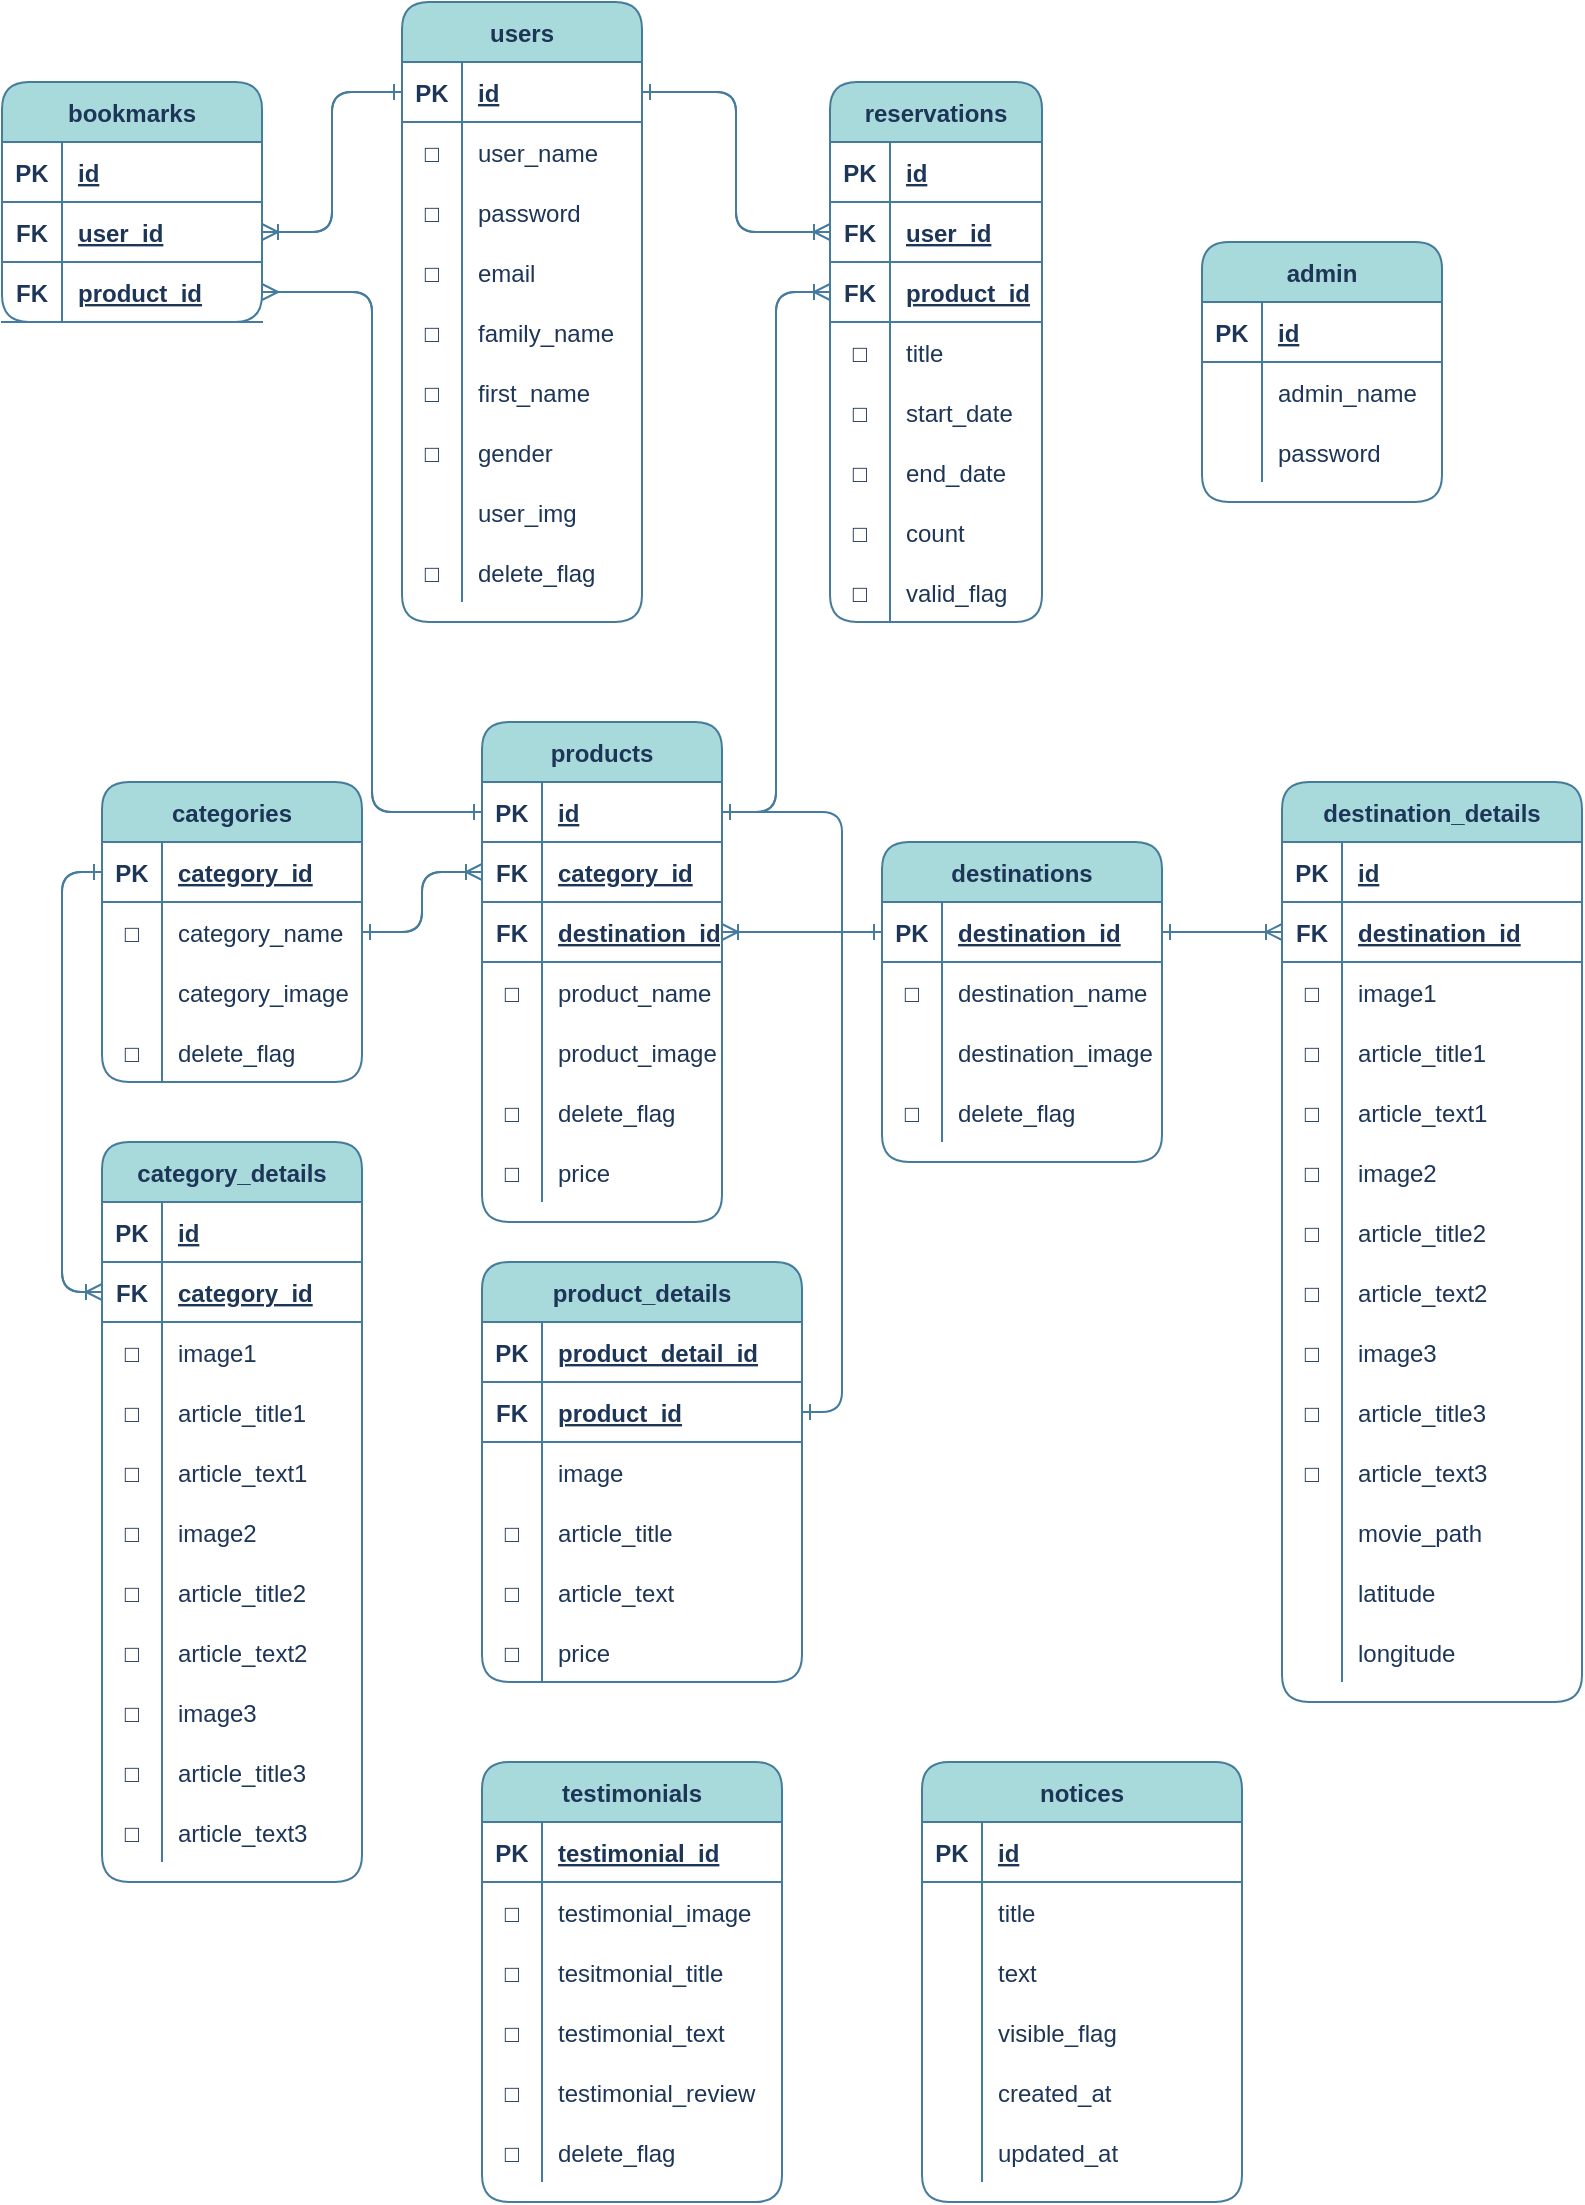 <mxfile version="13.10.0" type="embed">
    <diagram id="PyOJjo-VzInXUAEtjm6p" name="USERS">
        <mxGraphModel dx="460" dy="492" grid="0" gridSize="10" guides="1" tooltips="1" connect="1" arrows="1" fold="1" page="1" pageScale="1" pageWidth="827" pageHeight="1169" background="#FFFFFF" math="0" shadow="0">
            <root>
                <mxCell id="0"/>
                <mxCell id="1" parent="0"/>
                <mxCell id="2" value="users" style="shape=table;startSize=30;container=1;collapsible=1;childLayout=tableLayout;fixedRows=1;rowLines=0;fontStyle=1;align=center;resizeLast=1;fillColor=#A8DADC;strokeColor=#457B9D;fontColor=#1D3557;rounded=1;" parent="1" vertex="1">
                    <mxGeometry x="200" width="120" height="310" as="geometry">
                        <mxRectangle x="200" y="40" width="60" height="30" as="alternateBounds"/>
                    </mxGeometry>
                </mxCell>
                <mxCell id="3" value="" style="shape=partialRectangle;collapsible=0;dropTarget=0;pointerEvents=0;fillColor=none;top=0;left=0;bottom=1;right=0;points=[[0,0.5],[1,0.5]];portConstraint=eastwest;strokeColor=#457B9D;fontColor=#1D3557;rounded=1;" parent="2" vertex="1">
                    <mxGeometry y="30" width="120" height="30" as="geometry"/>
                </mxCell>
                <mxCell id="4" value="PK" style="shape=partialRectangle;connectable=0;fillColor=none;top=0;left=0;bottom=0;right=0;fontStyle=1;overflow=hidden;strokeColor=#457B9D;fontColor=#1D3557;rounded=1;" parent="3" vertex="1">
                    <mxGeometry width="30" height="30" as="geometry"/>
                </mxCell>
                <mxCell id="5" value="id" style="shape=partialRectangle;connectable=0;fillColor=none;top=0;left=0;bottom=0;right=0;align=left;spacingLeft=6;fontStyle=5;overflow=hidden;strokeColor=#457B9D;fontColor=#1D3557;rounded=1;" parent="3" vertex="1">
                    <mxGeometry x="30" width="90" height="30" as="geometry"/>
                </mxCell>
                <mxCell id="6" value="" style="shape=partialRectangle;collapsible=0;dropTarget=0;pointerEvents=0;fillColor=none;top=0;left=0;bottom=0;right=0;points=[[0,0.5],[1,0.5]];portConstraint=eastwest;strokeColor=#457B9D;fontColor=#1D3557;rounded=1;" parent="2" vertex="1">
                    <mxGeometry y="60" width="120" height="30" as="geometry"/>
                </mxCell>
                <mxCell id="7" value="□" style="shape=partialRectangle;connectable=0;fillColor=none;top=0;left=0;bottom=0;right=0;editable=1;overflow=hidden;strokeColor=#457B9D;fontColor=#1D3557;rounded=1;" parent="6" vertex="1">
                    <mxGeometry width="30" height="30" as="geometry"/>
                </mxCell>
                <mxCell id="8" value="user_name" style="shape=partialRectangle;connectable=0;fillColor=none;top=0;left=0;bottom=0;right=0;align=left;spacingLeft=6;overflow=hidden;strokeColor=#457B9D;fontColor=#1D3557;rounded=1;" parent="6" vertex="1">
                    <mxGeometry x="30" width="90" height="30" as="geometry"/>
                </mxCell>
                <mxCell id="9" value="" style="shape=partialRectangle;collapsible=0;dropTarget=0;pointerEvents=0;fillColor=none;top=0;left=0;bottom=0;right=0;points=[[0,0.5],[1,0.5]];portConstraint=eastwest;strokeColor=#457B9D;fontColor=#1D3557;rounded=1;" parent="2" vertex="1">
                    <mxGeometry y="90" width="120" height="30" as="geometry"/>
                </mxCell>
                <mxCell id="10" value="□" style="shape=partialRectangle;connectable=0;fillColor=none;top=0;left=0;bottom=0;right=0;editable=1;overflow=hidden;strokeColor=#457B9D;fontColor=#1D3557;rounded=1;" parent="9" vertex="1">
                    <mxGeometry width="30" height="30" as="geometry"/>
                </mxCell>
                <mxCell id="11" value="password" style="shape=partialRectangle;connectable=0;fillColor=none;top=0;left=0;bottom=0;right=0;align=left;spacingLeft=6;overflow=hidden;strokeColor=#457B9D;fontColor=#1D3557;rounded=1;" parent="9" vertex="1">
                    <mxGeometry x="30" width="90" height="30" as="geometry"/>
                </mxCell>
                <mxCell id="12" value="" style="shape=partialRectangle;collapsible=0;dropTarget=0;pointerEvents=0;fillColor=none;top=0;left=0;bottom=0;right=0;points=[[0,0.5],[1,0.5]];portConstraint=eastwest;strokeColor=#457B9D;fontColor=#1D3557;rounded=1;" parent="2" vertex="1">
                    <mxGeometry y="120" width="120" height="30" as="geometry"/>
                </mxCell>
                <mxCell id="13" value="□" style="shape=partialRectangle;connectable=0;fillColor=none;top=0;left=0;bottom=0;right=0;editable=1;overflow=hidden;strokeColor=#457B9D;fontColor=#1D3557;rounded=1;" parent="12" vertex="1">
                    <mxGeometry width="30" height="30" as="geometry"/>
                </mxCell>
                <mxCell id="14" value="email" style="shape=partialRectangle;connectable=0;fillColor=none;top=0;left=0;bottom=0;right=0;align=left;spacingLeft=6;overflow=hidden;strokeColor=#457B9D;fontColor=#1D3557;rounded=1;" parent="12" vertex="1">
                    <mxGeometry x="30" width="90" height="30" as="geometry"/>
                </mxCell>
                <mxCell id="29" style="shape=partialRectangle;collapsible=0;dropTarget=0;pointerEvents=0;fillColor=none;top=0;left=0;bottom=0;right=0;points=[[0,0.5],[1,0.5]];portConstraint=eastwest;strokeColor=#457B9D;fontColor=#1D3557;rounded=1;" parent="2" vertex="1">
                    <mxGeometry y="150" width="120" height="30" as="geometry"/>
                </mxCell>
                <mxCell id="30" value="□" style="shape=partialRectangle;connectable=0;fillColor=none;top=0;left=0;bottom=0;right=0;editable=1;overflow=hidden;strokeColor=#457B9D;fontColor=#1D3557;rounded=1;" parent="29" vertex="1">
                    <mxGeometry width="30" height="30" as="geometry"/>
                </mxCell>
                <mxCell id="31" value="family_name" style="shape=partialRectangle;connectable=0;fillColor=none;top=0;left=0;bottom=0;right=0;align=left;spacingLeft=6;overflow=hidden;strokeColor=#457B9D;fontColor=#1D3557;rounded=1;" parent="29" vertex="1">
                    <mxGeometry x="30" width="90" height="30" as="geometry"/>
                </mxCell>
                <mxCell id="26" style="shape=partialRectangle;collapsible=0;dropTarget=0;pointerEvents=0;fillColor=none;top=0;left=0;bottom=0;right=0;points=[[0,0.5],[1,0.5]];portConstraint=eastwest;strokeColor=#457B9D;fontColor=#1D3557;rounded=1;" parent="2" vertex="1">
                    <mxGeometry y="180" width="120" height="30" as="geometry"/>
                </mxCell>
                <mxCell id="27" value="□" style="shape=partialRectangle;connectable=0;fillColor=none;top=0;left=0;bottom=0;right=0;editable=1;overflow=hidden;strokeColor=#457B9D;fontColor=#1D3557;rounded=1;" parent="26" vertex="1">
                    <mxGeometry width="30" height="30" as="geometry"/>
                </mxCell>
                <mxCell id="28" value="first_name" style="shape=partialRectangle;connectable=0;fillColor=none;top=0;left=0;bottom=0;right=0;align=left;spacingLeft=6;overflow=hidden;strokeColor=#457B9D;fontColor=#1D3557;rounded=1;" parent="26" vertex="1">
                    <mxGeometry x="30" width="90" height="30" as="geometry"/>
                </mxCell>
                <mxCell id="23" style="shape=partialRectangle;collapsible=0;dropTarget=0;pointerEvents=0;fillColor=none;top=0;left=0;bottom=0;right=0;points=[[0,0.5],[1,0.5]];portConstraint=eastwest;strokeColor=#457B9D;fontColor=#1D3557;rounded=1;" parent="2" vertex="1">
                    <mxGeometry y="210" width="120" height="30" as="geometry"/>
                </mxCell>
                <mxCell id="24" value="□" style="shape=partialRectangle;connectable=0;fillColor=none;top=0;left=0;bottom=0;right=0;editable=1;overflow=hidden;strokeColor=#457B9D;fontColor=#1D3557;rounded=1;" parent="23" vertex="1">
                    <mxGeometry width="30" height="30" as="geometry"/>
                </mxCell>
                <mxCell id="25" value="gender" style="shape=partialRectangle;connectable=0;fillColor=none;top=0;left=0;bottom=0;right=0;align=left;spacingLeft=6;overflow=hidden;strokeColor=#457B9D;fontColor=#1D3557;rounded=1;" parent="23" vertex="1">
                    <mxGeometry x="30" width="90" height="30" as="geometry"/>
                </mxCell>
                <mxCell id="20" style="shape=partialRectangle;collapsible=0;dropTarget=0;pointerEvents=0;fillColor=none;top=0;left=0;bottom=0;right=0;points=[[0,0.5],[1,0.5]];portConstraint=eastwest;strokeColor=#457B9D;fontColor=#1D3557;rounded=1;" parent="2" vertex="1">
                    <mxGeometry y="240" width="120" height="30" as="geometry"/>
                </mxCell>
                <mxCell id="21" style="shape=partialRectangle;connectable=0;fillColor=none;top=0;left=0;bottom=0;right=0;editable=1;overflow=hidden;strokeColor=#457B9D;fontColor=#1D3557;rounded=1;" parent="20" vertex="1">
                    <mxGeometry width="30" height="30" as="geometry"/>
                </mxCell>
                <mxCell id="22" value="user_img" style="shape=partialRectangle;connectable=0;fillColor=none;top=0;left=0;bottom=0;right=0;align=left;spacingLeft=6;overflow=hidden;strokeColor=#457B9D;fontColor=#1D3557;rounded=1;" parent="20" vertex="1">
                    <mxGeometry x="30" width="90" height="30" as="geometry"/>
                </mxCell>
                <mxCell id="32" style="shape=partialRectangle;collapsible=0;dropTarget=0;pointerEvents=0;fillColor=none;top=0;left=0;bottom=0;right=0;points=[[0,0.5],[1,0.5]];portConstraint=eastwest;strokeColor=#457B9D;fontColor=#1D3557;rounded=1;" parent="2" vertex="1">
                    <mxGeometry y="270" width="120" height="30" as="geometry"/>
                </mxCell>
                <mxCell id="33" value="□" style="shape=partialRectangle;connectable=0;fillColor=none;top=0;left=0;bottom=0;right=0;editable=1;overflow=hidden;strokeColor=#457B9D;fontColor=#1D3557;rounded=1;" parent="32" vertex="1">
                    <mxGeometry width="30" height="30" as="geometry"/>
                </mxCell>
                <mxCell id="34" value="delete_flag" style="shape=partialRectangle;connectable=0;fillColor=none;top=0;left=0;bottom=0;right=0;align=left;spacingLeft=6;overflow=hidden;strokeColor=#457B9D;fontColor=#1D3557;rounded=1;" parent="32" vertex="1">
                    <mxGeometry x="30" width="90" height="30" as="geometry"/>
                </mxCell>
                <mxCell id="fAkheadVpWQPYyhaj88S-92" style="edgeStyle=orthogonalEdgeStyle;orthogonalLoop=1;jettySize=auto;html=1;entryX=1;entryY=0.5;entryDx=0;entryDy=0;endArrow=ERone;endFill=0;labelBackgroundColor=#F1FAEE;strokeColor=#457B9D;fontColor=#1D3557;" parent="1" source="37" edge="1">
                    <mxGeometry relative="1" as="geometry"/>
                </mxCell>
                <mxCell id="37" value="reservations" style="shape=table;startSize=30;container=1;collapsible=1;childLayout=tableLayout;fixedRows=1;rowLines=0;fontStyle=1;align=center;resizeLast=1;fillColor=#A8DADC;strokeColor=#457B9D;fontColor=#1D3557;rounded=1;" parent="1" vertex="1">
                    <mxGeometry x="414" y="40" width="106" height="270" as="geometry">
                        <mxRectangle x="370" y="40" width="100" height="30" as="alternateBounds"/>
                    </mxGeometry>
                </mxCell>
                <mxCell id="38" value="" style="shape=partialRectangle;collapsible=0;dropTarget=0;pointerEvents=0;fillColor=none;top=0;left=0;bottom=1;right=0;points=[[0,0.5],[1,0.5]];portConstraint=eastwest;strokeColor=#457B9D;fontColor=#1D3557;rounded=1;" parent="37" vertex="1">
                    <mxGeometry y="30" width="106" height="30" as="geometry"/>
                </mxCell>
                <mxCell id="39" value="PK" style="shape=partialRectangle;connectable=0;fillColor=none;top=0;left=0;bottom=0;right=0;fontStyle=1;overflow=hidden;strokeColor=#457B9D;fontColor=#1D3557;rounded=1;" parent="38" vertex="1">
                    <mxGeometry width="30" height="30" as="geometry"/>
                </mxCell>
                <mxCell id="40" value="id" style="shape=partialRectangle;connectable=0;fillColor=none;top=0;left=0;bottom=0;right=0;align=left;spacingLeft=6;fontStyle=5;overflow=hidden;strokeColor=#457B9D;fontColor=#1D3557;rounded=1;" parent="38" vertex="1">
                    <mxGeometry x="30" width="76" height="30" as="geometry"/>
                </mxCell>
                <mxCell id="62" style="shape=partialRectangle;collapsible=0;dropTarget=0;pointerEvents=0;fillColor=none;top=0;left=0;bottom=1;right=0;points=[[0,0.5],[1,0.5]];portConstraint=eastwest;strokeColor=#457B9D;fontColor=#1D3557;rounded=1;" parent="37" vertex="1">
                    <mxGeometry y="60" width="106" height="30" as="geometry"/>
                </mxCell>
                <mxCell id="63" value="FK" style="shape=partialRectangle;connectable=0;fillColor=none;top=0;left=0;bottom=0;right=0;fontStyle=1;overflow=hidden;strokeColor=#457B9D;fontColor=#1D3557;rounded=1;" parent="62" vertex="1">
                    <mxGeometry width="30" height="30" as="geometry"/>
                </mxCell>
                <mxCell id="64" value="user_id" style="shape=partialRectangle;connectable=0;fillColor=none;top=0;left=0;bottom=0;right=0;align=left;spacingLeft=6;fontStyle=5;overflow=hidden;strokeColor=#457B9D;fontColor=#1D3557;rounded=1;" parent="62" vertex="1">
                    <mxGeometry x="30" width="76" height="30" as="geometry"/>
                </mxCell>
                <mxCell id="fAkheadVpWQPYyhaj88S-93" style="shape=partialRectangle;collapsible=0;dropTarget=0;pointerEvents=0;fillColor=none;top=0;left=0;bottom=1;right=0;points=[[0,0.5],[1,0.5]];portConstraint=eastwest;strokeColor=#457B9D;fontColor=#1D3557;rounded=1;" parent="37" vertex="1">
                    <mxGeometry y="90" width="106" height="30" as="geometry"/>
                </mxCell>
                <mxCell id="fAkheadVpWQPYyhaj88S-94" value="FK" style="shape=partialRectangle;connectable=0;fillColor=none;top=0;left=0;bottom=0;right=0;fontStyle=1;overflow=hidden;strokeColor=#457B9D;fontColor=#1D3557;rounded=1;" parent="fAkheadVpWQPYyhaj88S-93" vertex="1">
                    <mxGeometry width="30" height="30" as="geometry"/>
                </mxCell>
                <mxCell id="fAkheadVpWQPYyhaj88S-95" value="product_id" style="shape=partialRectangle;connectable=0;fillColor=none;top=0;left=0;bottom=0;right=0;align=left;spacingLeft=6;fontStyle=5;overflow=hidden;strokeColor=#457B9D;fontColor=#1D3557;rounded=1;" parent="fAkheadVpWQPYyhaj88S-93" vertex="1">
                    <mxGeometry x="30" width="76" height="30" as="geometry"/>
                </mxCell>
                <mxCell id="47" value="" style="shape=partialRectangle;collapsible=0;dropTarget=0;pointerEvents=0;fillColor=none;top=0;left=0;bottom=0;right=0;points=[[0,0.5],[1,0.5]];portConstraint=eastwest;strokeColor=#457B9D;fontColor=#1D3557;rounded=1;" parent="37" vertex="1">
                    <mxGeometry y="120" width="106" height="30" as="geometry"/>
                </mxCell>
                <mxCell id="48" value="□" style="shape=partialRectangle;connectable=0;fillColor=none;top=0;left=0;bottom=0;right=0;editable=1;overflow=hidden;strokeColor=#457B9D;fontColor=#1D3557;rounded=1;" parent="47" vertex="1">
                    <mxGeometry width="30" height="30" as="geometry"/>
                </mxCell>
                <mxCell id="49" value="title" style="shape=partialRectangle;connectable=0;fillColor=none;top=0;left=0;bottom=0;right=0;align=left;spacingLeft=6;overflow=hidden;strokeColor=#457B9D;fontColor=#1D3557;rounded=1;" parent="47" vertex="1">
                    <mxGeometry x="30" width="76" height="30" as="geometry"/>
                </mxCell>
                <mxCell id="50" style="shape=partialRectangle;collapsible=0;dropTarget=0;pointerEvents=0;fillColor=none;top=0;left=0;bottom=0;right=0;points=[[0,0.5],[1,0.5]];portConstraint=eastwest;strokeColor=#457B9D;fontColor=#1D3557;rounded=1;" parent="37" vertex="1">
                    <mxGeometry y="150" width="106" height="30" as="geometry"/>
                </mxCell>
                <mxCell id="51" value="□" style="shape=partialRectangle;connectable=0;fillColor=none;top=0;left=0;bottom=0;right=0;editable=1;overflow=hidden;strokeColor=#457B9D;fontColor=#1D3557;rounded=1;" parent="50" vertex="1">
                    <mxGeometry width="30" height="30" as="geometry"/>
                </mxCell>
                <mxCell id="52" value="start_date" style="shape=partialRectangle;connectable=0;fillColor=none;top=0;left=0;bottom=0;right=0;align=left;spacingLeft=6;overflow=hidden;strokeColor=#457B9D;fontColor=#1D3557;rounded=1;" parent="50" vertex="1">
                    <mxGeometry x="30" width="76" height="30" as="geometry"/>
                </mxCell>
                <mxCell id="56" style="shape=partialRectangle;collapsible=0;dropTarget=0;pointerEvents=0;fillColor=none;top=0;left=0;bottom=0;right=0;points=[[0,0.5],[1,0.5]];portConstraint=eastwest;strokeColor=#457B9D;fontColor=#1D3557;rounded=1;" parent="37" vertex="1">
                    <mxGeometry y="180" width="106" height="30" as="geometry"/>
                </mxCell>
                <mxCell id="57" value="□" style="shape=partialRectangle;connectable=0;fillColor=none;top=0;left=0;bottom=0;right=0;editable=1;overflow=hidden;strokeColor=#457B9D;fontColor=#1D3557;rounded=1;" parent="56" vertex="1">
                    <mxGeometry width="30" height="30" as="geometry"/>
                </mxCell>
                <mxCell id="58" value="end_date" style="shape=partialRectangle;connectable=0;fillColor=none;top=0;left=0;bottom=0;right=0;align=left;spacingLeft=6;overflow=hidden;strokeColor=#457B9D;fontColor=#1D3557;rounded=1;" parent="56" vertex="1">
                    <mxGeometry x="30" width="76" height="30" as="geometry"/>
                </mxCell>
                <mxCell id="53" style="shape=partialRectangle;collapsible=0;dropTarget=0;pointerEvents=0;fillColor=none;top=0;left=0;bottom=0;right=0;points=[[0,0.5],[1,0.5]];portConstraint=eastwest;strokeColor=#457B9D;fontColor=#1D3557;rounded=1;" parent="37" vertex="1">
                    <mxGeometry y="210" width="106" height="30" as="geometry"/>
                </mxCell>
                <mxCell id="54" value="□" style="shape=partialRectangle;connectable=0;fillColor=none;top=0;left=0;bottom=0;right=0;editable=1;overflow=hidden;strokeColor=#457B9D;fontColor=#1D3557;rounded=1;" parent="53" vertex="1">
                    <mxGeometry width="30" height="30" as="geometry"/>
                </mxCell>
                <mxCell id="55" value="count" style="shape=partialRectangle;connectable=0;fillColor=none;top=0;left=0;bottom=0;right=0;align=left;spacingLeft=6;overflow=hidden;strokeColor=#457B9D;fontColor=#1D3557;rounded=1;" parent="53" vertex="1">
                    <mxGeometry x="30" width="76" height="30" as="geometry"/>
                </mxCell>
                <mxCell id="59" style="shape=partialRectangle;collapsible=0;dropTarget=0;pointerEvents=0;fillColor=none;top=0;left=0;bottom=0;right=0;points=[[0,0.5],[1,0.5]];portConstraint=eastwest;strokeColor=#457B9D;fontColor=#1D3557;rounded=1;" parent="37" vertex="1">
                    <mxGeometry y="240" width="106" height="30" as="geometry"/>
                </mxCell>
                <mxCell id="60" value="□" style="shape=partialRectangle;connectable=0;fillColor=none;top=0;left=0;bottom=0;right=0;editable=1;overflow=hidden;strokeColor=#457B9D;fontColor=#1D3557;rounded=1;" parent="59" vertex="1">
                    <mxGeometry width="30" height="30" as="geometry"/>
                </mxCell>
                <mxCell id="61" value="valid_flag" style="shape=partialRectangle;connectable=0;fillColor=none;top=0;left=0;bottom=0;right=0;align=left;spacingLeft=6;overflow=hidden;strokeColor=#457B9D;fontColor=#1D3557;rounded=1;" parent="59" vertex="1">
                    <mxGeometry x="30" width="76" height="30" as="geometry"/>
                </mxCell>
                <mxCell id="fAkheadVpWQPYyhaj88S-66" value="products" style="shape=table;startSize=30;container=1;collapsible=1;childLayout=tableLayout;fixedRows=1;rowLines=0;fontStyle=1;align=center;resizeLast=1;fillColor=#A8DADC;strokeColor=#457B9D;fontColor=#1D3557;rounded=1;" parent="1" vertex="1">
                    <mxGeometry x="240" y="360" width="120" height="250" as="geometry"/>
                </mxCell>
                <mxCell id="fAkheadVpWQPYyhaj88S-67" value="" style="shape=partialRectangle;collapsible=0;dropTarget=0;pointerEvents=0;fillColor=none;top=0;left=0;bottom=1;right=0;points=[[0,0.5],[1,0.5]];portConstraint=eastwest;strokeColor=#457B9D;fontColor=#1D3557;rounded=1;" parent="fAkheadVpWQPYyhaj88S-66" vertex="1">
                    <mxGeometry y="30" width="120" height="30" as="geometry"/>
                </mxCell>
                <mxCell id="fAkheadVpWQPYyhaj88S-68" value="PK" style="shape=partialRectangle;connectable=0;fillColor=none;top=0;left=0;bottom=0;right=0;fontStyle=1;overflow=hidden;strokeColor=#457B9D;fontColor=#1D3557;rounded=1;" parent="fAkheadVpWQPYyhaj88S-67" vertex="1">
                    <mxGeometry width="30" height="30" as="geometry"/>
                </mxCell>
                <mxCell id="fAkheadVpWQPYyhaj88S-69" value="id" style="shape=partialRectangle;connectable=0;fillColor=none;top=0;left=0;bottom=0;right=0;align=left;spacingLeft=6;fontStyle=5;overflow=hidden;strokeColor=#457B9D;fontColor=#1D3557;rounded=1;" parent="fAkheadVpWQPYyhaj88S-67" vertex="1">
                    <mxGeometry x="30" width="90" height="30" as="geometry"/>
                </mxCell>
                <mxCell id="fAkheadVpWQPYyhaj88S-99" style="shape=partialRectangle;collapsible=0;dropTarget=0;pointerEvents=0;fillColor=none;top=0;left=0;bottom=1;right=0;points=[[0,0.5],[1,0.5]];portConstraint=eastwest;strokeColor=#457B9D;fontColor=#1D3557;rounded=1;" parent="fAkheadVpWQPYyhaj88S-66" vertex="1">
                    <mxGeometry y="60" width="120" height="30" as="geometry"/>
                </mxCell>
                <mxCell id="fAkheadVpWQPYyhaj88S-100" value="FK" style="shape=partialRectangle;connectable=0;fillColor=none;top=0;left=0;bottom=0;right=0;fontStyle=1;overflow=hidden;strokeColor=#457B9D;fontColor=#1D3557;rounded=1;" parent="fAkheadVpWQPYyhaj88S-99" vertex="1">
                    <mxGeometry width="30" height="30" as="geometry"/>
                </mxCell>
                <mxCell id="fAkheadVpWQPYyhaj88S-101" value="category_id" style="shape=partialRectangle;connectable=0;fillColor=none;top=0;left=0;bottom=0;right=0;align=left;spacingLeft=6;fontStyle=5;overflow=hidden;strokeColor=#457B9D;fontColor=#1D3557;rounded=1;" parent="fAkheadVpWQPYyhaj88S-99" vertex="1">
                    <mxGeometry x="30" width="90" height="30" as="geometry"/>
                </mxCell>
                <mxCell id="fAkheadVpWQPYyhaj88S-96" style="shape=partialRectangle;collapsible=0;dropTarget=0;pointerEvents=0;fillColor=none;top=0;left=0;bottom=1;right=0;points=[[0,0.5],[1,0.5]];portConstraint=eastwest;strokeColor=#457B9D;fontColor=#1D3557;rounded=1;" parent="fAkheadVpWQPYyhaj88S-66" vertex="1">
                    <mxGeometry y="90" width="120" height="30" as="geometry"/>
                </mxCell>
                <mxCell id="fAkheadVpWQPYyhaj88S-97" value="FK" style="shape=partialRectangle;connectable=0;fillColor=none;top=0;left=0;bottom=0;right=0;fontStyle=1;overflow=hidden;strokeColor=#457B9D;fontColor=#1D3557;rounded=1;" parent="fAkheadVpWQPYyhaj88S-96" vertex="1">
                    <mxGeometry width="30" height="30" as="geometry"/>
                </mxCell>
                <mxCell id="fAkheadVpWQPYyhaj88S-98" value="destination_id" style="shape=partialRectangle;connectable=0;fillColor=none;top=0;left=0;bottom=0;right=0;align=left;spacingLeft=6;fontStyle=5;overflow=hidden;strokeColor=#457B9D;fontColor=#1D3557;rounded=1;" parent="fAkheadVpWQPYyhaj88S-96" vertex="1">
                    <mxGeometry x="30" width="90" height="30" as="geometry"/>
                </mxCell>
                <mxCell id="fAkheadVpWQPYyhaj88S-70" value="" style="shape=partialRectangle;collapsible=0;dropTarget=0;pointerEvents=0;fillColor=none;top=0;left=0;bottom=0;right=0;points=[[0,0.5],[1,0.5]];portConstraint=eastwest;strokeColor=#457B9D;fontColor=#1D3557;rounded=1;" parent="fAkheadVpWQPYyhaj88S-66" vertex="1">
                    <mxGeometry y="120" width="120" height="30" as="geometry"/>
                </mxCell>
                <mxCell id="fAkheadVpWQPYyhaj88S-71" value="□" style="shape=partialRectangle;connectable=0;fillColor=none;top=0;left=0;bottom=0;right=0;editable=1;overflow=hidden;strokeColor=#457B9D;fontColor=#1D3557;rounded=1;" parent="fAkheadVpWQPYyhaj88S-70" vertex="1">
                    <mxGeometry width="30" height="30" as="geometry"/>
                </mxCell>
                <mxCell id="fAkheadVpWQPYyhaj88S-72" value="product_name" style="shape=partialRectangle;connectable=0;fillColor=none;top=0;left=0;bottom=0;right=0;align=left;spacingLeft=6;overflow=hidden;strokeColor=#457B9D;fontColor=#1D3557;rounded=1;" parent="fAkheadVpWQPYyhaj88S-70" vertex="1">
                    <mxGeometry x="30" width="90" height="30" as="geometry"/>
                </mxCell>
                <mxCell id="fAkheadVpWQPYyhaj88S-76" value="" style="shape=partialRectangle;collapsible=0;dropTarget=0;pointerEvents=0;fillColor=none;top=0;left=0;bottom=0;right=0;points=[[0,0.5],[1,0.5]];portConstraint=eastwest;strokeColor=#457B9D;fontColor=#1D3557;rounded=1;" parent="fAkheadVpWQPYyhaj88S-66" vertex="1">
                    <mxGeometry y="150" width="120" height="30" as="geometry"/>
                </mxCell>
                <mxCell id="fAkheadVpWQPYyhaj88S-77" value="" style="shape=partialRectangle;connectable=0;fillColor=none;top=0;left=0;bottom=0;right=0;editable=1;overflow=hidden;strokeColor=#457B9D;fontColor=#1D3557;rounded=1;" parent="fAkheadVpWQPYyhaj88S-76" vertex="1">
                    <mxGeometry width="30" height="30" as="geometry"/>
                </mxCell>
                <mxCell id="fAkheadVpWQPYyhaj88S-78" value="product_image" style="shape=partialRectangle;connectable=0;fillColor=none;top=0;left=0;bottom=0;right=0;align=left;spacingLeft=6;overflow=hidden;strokeColor=#457B9D;fontColor=#1D3557;rounded=1;" parent="fAkheadVpWQPYyhaj88S-76" vertex="1">
                    <mxGeometry x="30" width="90" height="30" as="geometry"/>
                </mxCell>
                <mxCell id="fAkheadVpWQPYyhaj88S-88" style="shape=partialRectangle;collapsible=0;dropTarget=0;pointerEvents=0;fillColor=none;top=0;left=0;bottom=0;right=0;points=[[0,0.5],[1,0.5]];portConstraint=eastwest;strokeColor=#457B9D;fontColor=#1D3557;rounded=1;" parent="fAkheadVpWQPYyhaj88S-66" vertex="1">
                    <mxGeometry y="180" width="120" height="30" as="geometry"/>
                </mxCell>
                <mxCell id="fAkheadVpWQPYyhaj88S-89" value="□" style="shape=partialRectangle;connectable=0;fillColor=none;top=0;left=0;bottom=0;right=0;editable=1;overflow=hidden;strokeColor=#457B9D;fontColor=#1D3557;rounded=1;" parent="fAkheadVpWQPYyhaj88S-88" vertex="1">
                    <mxGeometry width="30" height="30" as="geometry"/>
                </mxCell>
                <mxCell id="fAkheadVpWQPYyhaj88S-90" value="delete_flag" style="shape=partialRectangle;connectable=0;fillColor=none;top=0;left=0;bottom=0;right=0;align=left;spacingLeft=6;overflow=hidden;strokeColor=#457B9D;fontColor=#1D3557;rounded=1;" parent="fAkheadVpWQPYyhaj88S-88" vertex="1">
                    <mxGeometry x="30" width="90" height="30" as="geometry"/>
                </mxCell>
                <mxCell id="fAkheadVpWQPYyhaj88S-82" style="shape=partialRectangle;collapsible=0;dropTarget=0;pointerEvents=0;fillColor=none;top=0;left=0;bottom=0;right=0;points=[[0,0.5],[1,0.5]];portConstraint=eastwest;strokeColor=#457B9D;fontColor=#1D3557;rounded=1;" parent="fAkheadVpWQPYyhaj88S-66" vertex="1">
                    <mxGeometry y="210" width="120" height="30" as="geometry"/>
                </mxCell>
                <mxCell id="fAkheadVpWQPYyhaj88S-83" value="□" style="shape=partialRectangle;connectable=0;fillColor=none;top=0;left=0;bottom=0;right=0;editable=1;overflow=hidden;strokeColor=#457B9D;fontColor=#1D3557;rounded=1;" parent="fAkheadVpWQPYyhaj88S-82" vertex="1">
                    <mxGeometry width="30" height="30" as="geometry"/>
                </mxCell>
                <mxCell id="fAkheadVpWQPYyhaj88S-84" value="price" style="shape=partialRectangle;connectable=0;fillColor=none;top=0;left=0;bottom=0;right=0;align=left;spacingLeft=6;overflow=hidden;strokeColor=#457B9D;fontColor=#1D3557;rounded=1;" parent="fAkheadVpWQPYyhaj88S-82" vertex="1">
                    <mxGeometry x="30" width="90" height="30" as="geometry"/>
                </mxCell>
                <mxCell id="fAkheadVpWQPYyhaj88S-91" style="edgeStyle=orthogonalEdgeStyle;orthogonalLoop=1;jettySize=auto;html=1;endArrow=ERoneToMany;endFill=0;entryX=0.497;entryY=1.021;entryDx=0;entryDy=0;entryPerimeter=0;labelBackgroundColor=#F1FAEE;strokeColor=#457B9D;fontColor=#1D3557;" parent="1" target="59" edge="1">
                    <mxGeometry relative="1" as="geometry">
                        <mxPoint x="420" y="320" as="targetPoint"/>
                    </mxGeometry>
                </mxCell>
                <mxCell id="fAkheadVpWQPYyhaj88S-119" style="edgeStyle=orthogonalEdgeStyle;orthogonalLoop=1;jettySize=auto;html=1;entryX=0;entryY=0.5;entryDx=0;entryDy=0;endArrow=ERoneToMany;endFill=0;labelBackgroundColor=#F1FAEE;strokeColor=#457B9D;fontColor=#1D3557;" parent="1" source="fAkheadVpWQPYyhaj88S-102" target="fAkheadVpWQPYyhaj88S-99" edge="1">
                    <mxGeometry relative="1" as="geometry"/>
                </mxCell>
                <mxCell id="fAkheadVpWQPYyhaj88S-102" value="categories" style="shape=table;startSize=30;container=1;collapsible=1;childLayout=tableLayout;fixedRows=1;rowLines=0;fontStyle=1;align=center;resizeLast=1;fillColor=#A8DADC;strokeColor=#457B9D;fontColor=#1D3557;rounded=1;" parent="1" vertex="1">
                    <mxGeometry x="50" y="390" width="130" height="150" as="geometry"/>
                </mxCell>
                <mxCell id="fAkheadVpWQPYyhaj88S-103" value="" style="shape=partialRectangle;collapsible=0;dropTarget=0;pointerEvents=0;fillColor=none;top=0;left=0;bottom=1;right=0;points=[[0,0.5],[1,0.5]];portConstraint=eastwest;strokeColor=#457B9D;fontColor=#1D3557;rounded=1;" parent="fAkheadVpWQPYyhaj88S-102" vertex="1">
                    <mxGeometry y="30" width="130" height="30" as="geometry"/>
                </mxCell>
                <mxCell id="fAkheadVpWQPYyhaj88S-104" value="PK" style="shape=partialRectangle;connectable=0;fillColor=none;top=0;left=0;bottom=0;right=0;fontStyle=1;overflow=hidden;strokeColor=#457B9D;fontColor=#1D3557;rounded=1;" parent="fAkheadVpWQPYyhaj88S-103" vertex="1">
                    <mxGeometry width="30" height="30" as="geometry"/>
                </mxCell>
                <mxCell id="fAkheadVpWQPYyhaj88S-105" value="category_id" style="shape=partialRectangle;connectable=0;fillColor=none;top=0;left=0;bottom=0;right=0;align=left;spacingLeft=6;fontStyle=5;overflow=hidden;strokeColor=#457B9D;fontColor=#1D3557;rounded=1;" parent="fAkheadVpWQPYyhaj88S-103" vertex="1">
                    <mxGeometry x="30" width="100" height="30" as="geometry"/>
                </mxCell>
                <mxCell id="fAkheadVpWQPYyhaj88S-106" value="" style="shape=partialRectangle;collapsible=0;dropTarget=0;pointerEvents=0;fillColor=none;top=0;left=0;bottom=0;right=0;points=[[0,0.5],[1,0.5]];portConstraint=eastwest;strokeColor=#457B9D;fontColor=#1D3557;rounded=1;" parent="fAkheadVpWQPYyhaj88S-102" vertex="1">
                    <mxGeometry y="60" width="130" height="30" as="geometry"/>
                </mxCell>
                <mxCell id="fAkheadVpWQPYyhaj88S-107" value="□" style="shape=partialRectangle;connectable=0;fillColor=none;top=0;left=0;bottom=0;right=0;editable=1;overflow=hidden;strokeColor=#457B9D;fontColor=#1D3557;rounded=1;" parent="fAkheadVpWQPYyhaj88S-106" vertex="1">
                    <mxGeometry width="30" height="30" as="geometry"/>
                </mxCell>
                <mxCell id="fAkheadVpWQPYyhaj88S-108" value="category_name" style="shape=partialRectangle;connectable=0;fillColor=none;top=0;left=0;bottom=0;right=0;align=left;spacingLeft=6;overflow=hidden;strokeColor=#457B9D;fontColor=#1D3557;rounded=1;" parent="fAkheadVpWQPYyhaj88S-106" vertex="1">
                    <mxGeometry x="30" width="100" height="30" as="geometry"/>
                </mxCell>
                <mxCell id="fAkheadVpWQPYyhaj88S-109" value="" style="shape=partialRectangle;collapsible=0;dropTarget=0;pointerEvents=0;fillColor=none;top=0;left=0;bottom=0;right=0;points=[[0,0.5],[1,0.5]];portConstraint=eastwest;strokeColor=#457B9D;fontColor=#1D3557;rounded=1;" parent="fAkheadVpWQPYyhaj88S-102" vertex="1">
                    <mxGeometry y="90" width="130" height="30" as="geometry"/>
                </mxCell>
                <mxCell id="fAkheadVpWQPYyhaj88S-110" value="" style="shape=partialRectangle;connectable=0;fillColor=none;top=0;left=0;bottom=0;right=0;editable=1;overflow=hidden;strokeColor=#457B9D;fontColor=#1D3557;rounded=1;" parent="fAkheadVpWQPYyhaj88S-109" vertex="1">
                    <mxGeometry width="30" height="30" as="geometry"/>
                </mxCell>
                <mxCell id="fAkheadVpWQPYyhaj88S-111" value="category_image" style="shape=partialRectangle;connectable=0;fillColor=none;top=0;left=0;bottom=0;right=0;align=left;spacingLeft=6;overflow=hidden;strokeColor=#457B9D;fontColor=#1D3557;rounded=1;" parent="fAkheadVpWQPYyhaj88S-109" vertex="1">
                    <mxGeometry x="30" width="100" height="30" as="geometry"/>
                </mxCell>
                <mxCell id="fAkheadVpWQPYyhaj88S-112" value="" style="shape=partialRectangle;collapsible=0;dropTarget=0;pointerEvents=0;fillColor=none;top=0;left=0;bottom=0;right=0;points=[[0,0.5],[1,0.5]];portConstraint=eastwest;strokeColor=#457B9D;fontColor=#1D3557;rounded=1;" parent="fAkheadVpWQPYyhaj88S-102" vertex="1">
                    <mxGeometry y="120" width="130" height="30" as="geometry"/>
                </mxCell>
                <mxCell id="fAkheadVpWQPYyhaj88S-113" value="□" style="shape=partialRectangle;connectable=0;fillColor=none;top=0;left=0;bottom=0;right=0;editable=1;overflow=hidden;strokeColor=#457B9D;fontColor=#1D3557;rounded=1;" parent="fAkheadVpWQPYyhaj88S-112" vertex="1">
                    <mxGeometry width="30" height="30" as="geometry"/>
                </mxCell>
                <mxCell id="fAkheadVpWQPYyhaj88S-114" value="delete_flag" style="shape=partialRectangle;connectable=0;fillColor=none;top=0;left=0;bottom=0;right=0;align=left;spacingLeft=6;overflow=hidden;strokeColor=#457B9D;fontColor=#1D3557;rounded=1;" parent="fAkheadVpWQPYyhaj88S-112" vertex="1">
                    <mxGeometry x="30" width="100" height="30" as="geometry"/>
                </mxCell>
                <mxCell id="fAkheadVpWQPYyhaj88S-120" style="edgeStyle=orthogonalEdgeStyle;orthogonalLoop=1;jettySize=auto;html=1;entryX=1;entryY=0.5;entryDx=0;entryDy=0;endArrow=ERone;endFill=0;labelBackgroundColor=#F1FAEE;strokeColor=#457B9D;fontColor=#1D3557;" parent="1" source="fAkheadVpWQPYyhaj88S-99" target="fAkheadVpWQPYyhaj88S-106" edge="1">
                    <mxGeometry relative="1" as="geometry"/>
                </mxCell>
                <mxCell id="fAkheadVpWQPYyhaj88S-124" value="destinations" style="shape=table;startSize=30;container=1;collapsible=1;childLayout=tableLayout;fixedRows=1;rowLines=0;fontStyle=1;align=center;resizeLast=1;fillColor=#A8DADC;strokeColor=#457B9D;fontColor=#1D3557;rounded=1;" parent="1" vertex="1">
                    <mxGeometry x="440" y="420" width="140" height="160" as="geometry"/>
                </mxCell>
                <mxCell id="fAkheadVpWQPYyhaj88S-125" value="" style="shape=partialRectangle;collapsible=0;dropTarget=0;pointerEvents=0;fillColor=none;top=0;left=0;bottom=1;right=0;points=[[0,0.5],[1,0.5]];portConstraint=eastwest;strokeColor=#457B9D;fontColor=#1D3557;rounded=1;" parent="fAkheadVpWQPYyhaj88S-124" vertex="1">
                    <mxGeometry y="30" width="140" height="30" as="geometry"/>
                </mxCell>
                <mxCell id="fAkheadVpWQPYyhaj88S-126" value="PK" style="shape=partialRectangle;connectable=0;fillColor=none;top=0;left=0;bottom=0;right=0;fontStyle=1;overflow=hidden;strokeColor=#457B9D;fontColor=#1D3557;rounded=1;" parent="fAkheadVpWQPYyhaj88S-125" vertex="1">
                    <mxGeometry width="30" height="30" as="geometry"/>
                </mxCell>
                <mxCell id="fAkheadVpWQPYyhaj88S-127" value="destination_id" style="shape=partialRectangle;connectable=0;fillColor=none;top=0;left=0;bottom=0;right=0;align=left;spacingLeft=6;fontStyle=5;overflow=hidden;strokeColor=#457B9D;fontColor=#1D3557;rounded=1;" parent="fAkheadVpWQPYyhaj88S-125" vertex="1">
                    <mxGeometry x="30" width="110" height="30" as="geometry"/>
                </mxCell>
                <mxCell id="fAkheadVpWQPYyhaj88S-128" value="" style="shape=partialRectangle;collapsible=0;dropTarget=0;pointerEvents=0;fillColor=none;top=0;left=0;bottom=0;right=0;points=[[0,0.5],[1,0.5]];portConstraint=eastwest;strokeColor=#457B9D;fontColor=#1D3557;rounded=1;" parent="fAkheadVpWQPYyhaj88S-124" vertex="1">
                    <mxGeometry y="60" width="140" height="30" as="geometry"/>
                </mxCell>
                <mxCell id="fAkheadVpWQPYyhaj88S-129" value="□" style="shape=partialRectangle;connectable=0;fillColor=none;top=0;left=0;bottom=0;right=0;editable=1;overflow=hidden;strokeColor=#457B9D;fontColor=#1D3557;rounded=1;" parent="fAkheadVpWQPYyhaj88S-128" vertex="1">
                    <mxGeometry width="30" height="30" as="geometry"/>
                </mxCell>
                <mxCell id="fAkheadVpWQPYyhaj88S-130" value="destination_name" style="shape=partialRectangle;connectable=0;fillColor=none;top=0;left=0;bottom=0;right=0;align=left;spacingLeft=6;overflow=hidden;strokeColor=#457B9D;fontColor=#1D3557;rounded=1;" parent="fAkheadVpWQPYyhaj88S-128" vertex="1">
                    <mxGeometry x="30" width="110" height="30" as="geometry"/>
                </mxCell>
                <mxCell id="fAkheadVpWQPYyhaj88S-131" value="" style="shape=partialRectangle;collapsible=0;dropTarget=0;pointerEvents=0;fillColor=none;top=0;left=0;bottom=0;right=0;points=[[0,0.5],[1,0.5]];portConstraint=eastwest;strokeColor=#457B9D;fontColor=#1D3557;rounded=1;" parent="fAkheadVpWQPYyhaj88S-124" vertex="1">
                    <mxGeometry y="90" width="140" height="30" as="geometry"/>
                </mxCell>
                <mxCell id="fAkheadVpWQPYyhaj88S-132" value="" style="shape=partialRectangle;connectable=0;fillColor=none;top=0;left=0;bottom=0;right=0;editable=1;overflow=hidden;strokeColor=#457B9D;fontColor=#1D3557;rounded=1;" parent="fAkheadVpWQPYyhaj88S-131" vertex="1">
                    <mxGeometry width="30" height="30" as="geometry"/>
                </mxCell>
                <mxCell id="fAkheadVpWQPYyhaj88S-133" value="destination_image" style="shape=partialRectangle;connectable=0;fillColor=none;top=0;left=0;bottom=0;right=0;align=left;spacingLeft=6;overflow=hidden;strokeColor=#457B9D;fontColor=#1D3557;rounded=1;" parent="fAkheadVpWQPYyhaj88S-131" vertex="1">
                    <mxGeometry x="30" width="110" height="30" as="geometry"/>
                </mxCell>
                <mxCell id="fAkheadVpWQPYyhaj88S-134" value="" style="shape=partialRectangle;collapsible=0;dropTarget=0;pointerEvents=0;fillColor=none;top=0;left=0;bottom=0;right=0;points=[[0,0.5],[1,0.5]];portConstraint=eastwest;strokeColor=#457B9D;fontColor=#1D3557;rounded=1;" parent="fAkheadVpWQPYyhaj88S-124" vertex="1">
                    <mxGeometry y="120" width="140" height="30" as="geometry"/>
                </mxCell>
                <mxCell id="fAkheadVpWQPYyhaj88S-135" value="□" style="shape=partialRectangle;connectable=0;fillColor=none;top=0;left=0;bottom=0;right=0;editable=1;overflow=hidden;strokeColor=#457B9D;fontColor=#1D3557;rounded=1;" parent="fAkheadVpWQPYyhaj88S-134" vertex="1">
                    <mxGeometry width="30" height="30" as="geometry"/>
                </mxCell>
                <mxCell id="fAkheadVpWQPYyhaj88S-136" value="delete_flag" style="shape=partialRectangle;connectable=0;fillColor=none;top=0;left=0;bottom=0;right=0;align=left;spacingLeft=6;overflow=hidden;strokeColor=#457B9D;fontColor=#1D3557;rounded=1;" parent="fAkheadVpWQPYyhaj88S-134" vertex="1">
                    <mxGeometry x="30" width="110" height="30" as="geometry"/>
                </mxCell>
                <mxCell id="fAkheadVpWQPYyhaj88S-141" style="edgeStyle=orthogonalEdgeStyle;orthogonalLoop=1;jettySize=auto;html=1;entryX=0;entryY=0.5;entryDx=0;entryDy=0;endArrow=ERone;endFill=0;labelBackgroundColor=#F1FAEE;strokeColor=#457B9D;fontColor=#1D3557;" parent="1" source="fAkheadVpWQPYyhaj88S-96" target="fAkheadVpWQPYyhaj88S-125" edge="1">
                    <mxGeometry relative="1" as="geometry"/>
                </mxCell>
                <mxCell id="fAkheadVpWQPYyhaj88S-142" style="edgeStyle=orthogonalEdgeStyle;orthogonalLoop=1;jettySize=auto;html=1;entryX=1;entryY=0.5;entryDx=0;entryDy=0;endArrow=ERoneToMany;endFill=0;labelBackgroundColor=#F1FAEE;strokeColor=#457B9D;fontColor=#1D3557;" parent="1" source="fAkheadVpWQPYyhaj88S-125" target="fAkheadVpWQPYyhaj88S-96" edge="1">
                    <mxGeometry relative="1" as="geometry"/>
                </mxCell>
                <mxCell id="fAkheadVpWQPYyhaj88S-143" value="category_details" style="shape=table;startSize=30;container=1;collapsible=1;childLayout=tableLayout;fixedRows=1;rowLines=0;fontStyle=1;align=center;resizeLast=1;fillColor=#A8DADC;strokeColor=#457B9D;fontColor=#1D3557;rounded=1;" parent="1" vertex="1">
                    <mxGeometry x="50" y="570" width="130" height="370" as="geometry"/>
                </mxCell>
                <mxCell id="fAkheadVpWQPYyhaj88S-144" value="" style="shape=partialRectangle;collapsible=0;dropTarget=0;pointerEvents=0;fillColor=none;top=0;left=0;bottom=1;right=0;points=[[0,0.5],[1,0.5]];portConstraint=eastwest;strokeColor=#457B9D;fontColor=#1D3557;rounded=1;" parent="fAkheadVpWQPYyhaj88S-143" vertex="1">
                    <mxGeometry y="30" width="130" height="30" as="geometry"/>
                </mxCell>
                <mxCell id="fAkheadVpWQPYyhaj88S-145" value="PK" style="shape=partialRectangle;connectable=0;fillColor=none;top=0;left=0;bottom=0;right=0;fontStyle=1;overflow=hidden;strokeColor=#457B9D;fontColor=#1D3557;rounded=1;" parent="fAkheadVpWQPYyhaj88S-144" vertex="1">
                    <mxGeometry width="30" height="30" as="geometry"/>
                </mxCell>
                <mxCell id="fAkheadVpWQPYyhaj88S-146" value="id" style="shape=partialRectangle;connectable=0;fillColor=none;top=0;left=0;bottom=0;right=0;align=left;spacingLeft=6;fontStyle=5;overflow=hidden;strokeColor=#457B9D;fontColor=#1D3557;rounded=1;" parent="fAkheadVpWQPYyhaj88S-144" vertex="1">
                    <mxGeometry x="30" width="100" height="30" as="geometry"/>
                </mxCell>
                <mxCell id="fAkheadVpWQPYyhaj88S-180" style="shape=partialRectangle;collapsible=0;dropTarget=0;pointerEvents=0;fillColor=none;top=0;left=0;bottom=1;right=0;points=[[0,0.5],[1,0.5]];portConstraint=eastwest;strokeColor=#457B9D;fontColor=#1D3557;rounded=1;" parent="fAkheadVpWQPYyhaj88S-143" vertex="1">
                    <mxGeometry y="60" width="130" height="30" as="geometry"/>
                </mxCell>
                <mxCell id="fAkheadVpWQPYyhaj88S-181" value="FK" style="shape=partialRectangle;connectable=0;fillColor=none;top=0;left=0;bottom=0;right=0;fontStyle=1;overflow=hidden;strokeColor=#457B9D;fontColor=#1D3557;rounded=1;" parent="fAkheadVpWQPYyhaj88S-180" vertex="1">
                    <mxGeometry width="30" height="30" as="geometry"/>
                </mxCell>
                <mxCell id="fAkheadVpWQPYyhaj88S-182" value="category_id" style="shape=partialRectangle;connectable=0;fillColor=none;top=0;left=0;bottom=0;right=0;align=left;spacingLeft=6;fontStyle=5;overflow=hidden;strokeColor=#457B9D;fontColor=#1D3557;rounded=1;" parent="fAkheadVpWQPYyhaj88S-180" vertex="1">
                    <mxGeometry x="30" width="100" height="30" as="geometry"/>
                </mxCell>
                <mxCell id="fAkheadVpWQPYyhaj88S-147" value="" style="shape=partialRectangle;collapsible=0;dropTarget=0;pointerEvents=0;fillColor=none;top=0;left=0;bottom=0;right=0;points=[[0,0.5],[1,0.5]];portConstraint=eastwest;strokeColor=#457B9D;fontColor=#1D3557;rounded=1;" parent="fAkheadVpWQPYyhaj88S-143" vertex="1">
                    <mxGeometry y="90" width="130" height="30" as="geometry"/>
                </mxCell>
                <mxCell id="fAkheadVpWQPYyhaj88S-148" value="□" style="shape=partialRectangle;connectable=0;fillColor=none;top=0;left=0;bottom=0;right=0;editable=1;overflow=hidden;strokeColor=#457B9D;fontColor=#1D3557;rounded=1;" parent="fAkheadVpWQPYyhaj88S-147" vertex="1">
                    <mxGeometry width="30" height="30" as="geometry"/>
                </mxCell>
                <mxCell id="fAkheadVpWQPYyhaj88S-149" value="image1" style="shape=partialRectangle;connectable=0;fillColor=none;top=0;left=0;bottom=0;right=0;align=left;spacingLeft=6;overflow=hidden;strokeColor=#457B9D;fontColor=#1D3557;rounded=1;" parent="fAkheadVpWQPYyhaj88S-147" vertex="1">
                    <mxGeometry x="30" width="100" height="30" as="geometry"/>
                </mxCell>
                <mxCell id="fAkheadVpWQPYyhaj88S-150" value="" style="shape=partialRectangle;collapsible=0;dropTarget=0;pointerEvents=0;fillColor=none;top=0;left=0;bottom=0;right=0;points=[[0,0.5],[1,0.5]];portConstraint=eastwest;strokeColor=#457B9D;fontColor=#1D3557;rounded=1;" parent="fAkheadVpWQPYyhaj88S-143" vertex="1">
                    <mxGeometry y="120" width="130" height="30" as="geometry"/>
                </mxCell>
                <mxCell id="fAkheadVpWQPYyhaj88S-151" value="□" style="shape=partialRectangle;connectable=0;fillColor=none;top=0;left=0;bottom=0;right=0;editable=1;overflow=hidden;strokeColor=#457B9D;fontColor=#1D3557;rounded=1;" parent="fAkheadVpWQPYyhaj88S-150" vertex="1">
                    <mxGeometry width="30" height="30" as="geometry"/>
                </mxCell>
                <mxCell id="fAkheadVpWQPYyhaj88S-152" value="article_title1" style="shape=partialRectangle;connectable=0;fillColor=none;top=0;left=0;bottom=0;right=0;align=left;spacingLeft=6;overflow=hidden;strokeColor=#457B9D;fontColor=#1D3557;rounded=1;" parent="fAkheadVpWQPYyhaj88S-150" vertex="1">
                    <mxGeometry x="30" width="100" height="30" as="geometry"/>
                </mxCell>
                <mxCell id="fAkheadVpWQPYyhaj88S-153" value="" style="shape=partialRectangle;collapsible=0;dropTarget=0;pointerEvents=0;fillColor=none;top=0;left=0;bottom=0;right=0;points=[[0,0.5],[1,0.5]];portConstraint=eastwest;strokeColor=#457B9D;fontColor=#1D3557;rounded=1;" parent="fAkheadVpWQPYyhaj88S-143" vertex="1">
                    <mxGeometry y="150" width="130" height="30" as="geometry"/>
                </mxCell>
                <mxCell id="fAkheadVpWQPYyhaj88S-154" value="□" style="shape=partialRectangle;connectable=0;fillColor=none;top=0;left=0;bottom=0;right=0;editable=1;overflow=hidden;strokeColor=#457B9D;fontColor=#1D3557;rounded=1;" parent="fAkheadVpWQPYyhaj88S-153" vertex="1">
                    <mxGeometry width="30" height="30" as="geometry"/>
                </mxCell>
                <mxCell id="fAkheadVpWQPYyhaj88S-155" value="article_text1" style="shape=partialRectangle;connectable=0;fillColor=none;top=0;left=0;bottom=0;right=0;align=left;spacingLeft=6;overflow=hidden;strokeColor=#457B9D;fontColor=#1D3557;rounded=1;" parent="fAkheadVpWQPYyhaj88S-153" vertex="1">
                    <mxGeometry x="30" width="100" height="30" as="geometry"/>
                </mxCell>
                <mxCell id="fAkheadVpWQPYyhaj88S-177" style="shape=partialRectangle;collapsible=0;dropTarget=0;pointerEvents=0;fillColor=none;top=0;left=0;bottom=0;right=0;points=[[0,0.5],[1,0.5]];portConstraint=eastwest;strokeColor=#457B9D;fontColor=#1D3557;rounded=1;" parent="fAkheadVpWQPYyhaj88S-143" vertex="1">
                    <mxGeometry y="180" width="130" height="30" as="geometry"/>
                </mxCell>
                <mxCell id="fAkheadVpWQPYyhaj88S-178" value="□" style="shape=partialRectangle;connectable=0;fillColor=none;top=0;left=0;bottom=0;right=0;editable=1;overflow=hidden;strokeColor=#457B9D;fontColor=#1D3557;rounded=1;" parent="fAkheadVpWQPYyhaj88S-177" vertex="1">
                    <mxGeometry width="30" height="30" as="geometry"/>
                </mxCell>
                <mxCell id="fAkheadVpWQPYyhaj88S-179" value="image2" style="shape=partialRectangle;connectable=0;fillColor=none;top=0;left=0;bottom=0;right=0;align=left;spacingLeft=6;overflow=hidden;strokeColor=#457B9D;fontColor=#1D3557;rounded=1;" parent="fAkheadVpWQPYyhaj88S-177" vertex="1">
                    <mxGeometry x="30" width="100" height="30" as="geometry"/>
                </mxCell>
                <mxCell id="fAkheadVpWQPYyhaj88S-174" style="shape=partialRectangle;collapsible=0;dropTarget=0;pointerEvents=0;fillColor=none;top=0;left=0;bottom=0;right=0;points=[[0,0.5],[1,0.5]];portConstraint=eastwest;strokeColor=#457B9D;fontColor=#1D3557;rounded=1;" parent="fAkheadVpWQPYyhaj88S-143" vertex="1">
                    <mxGeometry y="210" width="130" height="30" as="geometry"/>
                </mxCell>
                <mxCell id="fAkheadVpWQPYyhaj88S-175" value="□" style="shape=partialRectangle;connectable=0;fillColor=none;top=0;left=0;bottom=0;right=0;editable=1;overflow=hidden;strokeColor=#457B9D;fontColor=#1D3557;rounded=1;" parent="fAkheadVpWQPYyhaj88S-174" vertex="1">
                    <mxGeometry width="30" height="30" as="geometry"/>
                </mxCell>
                <mxCell id="fAkheadVpWQPYyhaj88S-176" value="article_title2" style="shape=partialRectangle;connectable=0;fillColor=none;top=0;left=0;bottom=0;right=0;align=left;spacingLeft=6;overflow=hidden;strokeColor=#457B9D;fontColor=#1D3557;rounded=1;" parent="fAkheadVpWQPYyhaj88S-174" vertex="1">
                    <mxGeometry x="30" width="100" height="30" as="geometry"/>
                </mxCell>
                <mxCell id="fAkheadVpWQPYyhaj88S-171" style="shape=partialRectangle;collapsible=0;dropTarget=0;pointerEvents=0;fillColor=none;top=0;left=0;bottom=0;right=0;points=[[0,0.5],[1,0.5]];portConstraint=eastwest;strokeColor=#457B9D;fontColor=#1D3557;rounded=1;" parent="fAkheadVpWQPYyhaj88S-143" vertex="1">
                    <mxGeometry y="240" width="130" height="30" as="geometry"/>
                </mxCell>
                <mxCell id="fAkheadVpWQPYyhaj88S-172" value="□" style="shape=partialRectangle;connectable=0;fillColor=none;top=0;left=0;bottom=0;right=0;editable=1;overflow=hidden;strokeColor=#457B9D;fontColor=#1D3557;rounded=1;" parent="fAkheadVpWQPYyhaj88S-171" vertex="1">
                    <mxGeometry width="30" height="30" as="geometry"/>
                </mxCell>
                <mxCell id="fAkheadVpWQPYyhaj88S-173" value="article_text2" style="shape=partialRectangle;connectable=0;fillColor=none;top=0;left=0;bottom=0;right=0;align=left;spacingLeft=6;overflow=hidden;strokeColor=#457B9D;fontColor=#1D3557;rounded=1;" parent="fAkheadVpWQPYyhaj88S-171" vertex="1">
                    <mxGeometry x="30" width="100" height="30" as="geometry"/>
                </mxCell>
                <mxCell id="fAkheadVpWQPYyhaj88S-168" style="shape=partialRectangle;collapsible=0;dropTarget=0;pointerEvents=0;fillColor=none;top=0;left=0;bottom=0;right=0;points=[[0,0.5],[1,0.5]];portConstraint=eastwest;strokeColor=#457B9D;fontColor=#1D3557;rounded=1;" parent="fAkheadVpWQPYyhaj88S-143" vertex="1">
                    <mxGeometry y="270" width="130" height="30" as="geometry"/>
                </mxCell>
                <mxCell id="fAkheadVpWQPYyhaj88S-169" value="□" style="shape=partialRectangle;connectable=0;fillColor=none;top=0;left=0;bottom=0;right=0;editable=1;overflow=hidden;strokeColor=#457B9D;fontColor=#1D3557;rounded=1;" parent="fAkheadVpWQPYyhaj88S-168" vertex="1">
                    <mxGeometry width="30" height="30" as="geometry"/>
                </mxCell>
                <mxCell id="fAkheadVpWQPYyhaj88S-170" value="image3" style="shape=partialRectangle;connectable=0;fillColor=none;top=0;left=0;bottom=0;right=0;align=left;spacingLeft=6;overflow=hidden;strokeColor=#457B9D;fontColor=#1D3557;rounded=1;" parent="fAkheadVpWQPYyhaj88S-168" vertex="1">
                    <mxGeometry x="30" width="100" height="30" as="geometry"/>
                </mxCell>
                <mxCell id="fAkheadVpWQPYyhaj88S-165" style="shape=partialRectangle;collapsible=0;dropTarget=0;pointerEvents=0;fillColor=none;top=0;left=0;bottom=0;right=0;points=[[0,0.5],[1,0.5]];portConstraint=eastwest;strokeColor=#457B9D;fontColor=#1D3557;rounded=1;" parent="fAkheadVpWQPYyhaj88S-143" vertex="1">
                    <mxGeometry y="300" width="130" height="30" as="geometry"/>
                </mxCell>
                <mxCell id="fAkheadVpWQPYyhaj88S-166" value="□" style="shape=partialRectangle;connectable=0;fillColor=none;top=0;left=0;bottom=0;right=0;editable=1;overflow=hidden;strokeColor=#457B9D;fontColor=#1D3557;rounded=1;" parent="fAkheadVpWQPYyhaj88S-165" vertex="1">
                    <mxGeometry width="30" height="30" as="geometry"/>
                </mxCell>
                <mxCell id="fAkheadVpWQPYyhaj88S-167" value="article_title3" style="shape=partialRectangle;connectable=0;fillColor=none;top=0;left=0;bottom=0;right=0;align=left;spacingLeft=6;overflow=hidden;strokeColor=#457B9D;fontColor=#1D3557;rounded=1;" parent="fAkheadVpWQPYyhaj88S-165" vertex="1">
                    <mxGeometry x="30" width="100" height="30" as="geometry"/>
                </mxCell>
                <mxCell id="fAkheadVpWQPYyhaj88S-162" style="shape=partialRectangle;collapsible=0;dropTarget=0;pointerEvents=0;fillColor=none;top=0;left=0;bottom=0;right=0;points=[[0,0.5],[1,0.5]];portConstraint=eastwest;strokeColor=#457B9D;fontColor=#1D3557;rounded=1;" parent="fAkheadVpWQPYyhaj88S-143" vertex="1">
                    <mxGeometry y="330" width="130" height="30" as="geometry"/>
                </mxCell>
                <mxCell id="fAkheadVpWQPYyhaj88S-163" value="□" style="shape=partialRectangle;connectable=0;fillColor=none;top=0;left=0;bottom=0;right=0;editable=1;overflow=hidden;strokeColor=#457B9D;fontColor=#1D3557;rounded=1;" parent="fAkheadVpWQPYyhaj88S-162" vertex="1">
                    <mxGeometry width="30" height="30" as="geometry"/>
                </mxCell>
                <mxCell id="fAkheadVpWQPYyhaj88S-164" value="article_text3" style="shape=partialRectangle;connectable=0;fillColor=none;top=0;left=0;bottom=0;right=0;align=left;spacingLeft=6;overflow=hidden;strokeColor=#457B9D;fontColor=#1D3557;rounded=1;" parent="fAkheadVpWQPYyhaj88S-162" vertex="1">
                    <mxGeometry x="30" width="100" height="30" as="geometry"/>
                </mxCell>
                <mxCell id="fAkheadVpWQPYyhaj88S-185" value="destination_details" style="shape=table;startSize=30;container=1;collapsible=1;childLayout=tableLayout;fixedRows=1;rowLines=0;fontStyle=1;align=center;resizeLast=1;fillColor=#A8DADC;strokeColor=#457B9D;fontColor=#1D3557;rounded=1;" parent="1" vertex="1">
                    <mxGeometry x="640" y="390" width="150" height="460" as="geometry"/>
                </mxCell>
                <mxCell id="fAkheadVpWQPYyhaj88S-186" value="" style="shape=partialRectangle;collapsible=0;dropTarget=0;pointerEvents=0;fillColor=none;top=0;left=0;bottom=1;right=0;points=[[0,0.5],[1,0.5]];portConstraint=eastwest;strokeColor=#457B9D;fontColor=#1D3557;rounded=1;" parent="fAkheadVpWQPYyhaj88S-185" vertex="1">
                    <mxGeometry y="30" width="150" height="30" as="geometry"/>
                </mxCell>
                <mxCell id="fAkheadVpWQPYyhaj88S-187" value="PK" style="shape=partialRectangle;connectable=0;fillColor=none;top=0;left=0;bottom=0;right=0;fontStyle=1;overflow=hidden;strokeColor=#457B9D;fontColor=#1D3557;rounded=1;" parent="fAkheadVpWQPYyhaj88S-186" vertex="1">
                    <mxGeometry width="30" height="30" as="geometry"/>
                </mxCell>
                <mxCell id="fAkheadVpWQPYyhaj88S-188" value="id" style="shape=partialRectangle;connectable=0;fillColor=none;top=0;left=0;bottom=0;right=0;align=left;spacingLeft=6;fontStyle=5;overflow=hidden;strokeColor=#457B9D;fontColor=#1D3557;rounded=1;" parent="fAkheadVpWQPYyhaj88S-186" vertex="1">
                    <mxGeometry x="30" width="120" height="30" as="geometry"/>
                </mxCell>
                <mxCell id="fAkheadVpWQPYyhaj88S-198" style="shape=partialRectangle;collapsible=0;dropTarget=0;pointerEvents=0;fillColor=none;top=0;left=0;bottom=1;right=0;points=[[0,0.5],[1,0.5]];portConstraint=eastwest;strokeColor=#457B9D;fontColor=#1D3557;rounded=1;" parent="fAkheadVpWQPYyhaj88S-185" vertex="1">
                    <mxGeometry y="60" width="150" height="30" as="geometry"/>
                </mxCell>
                <mxCell id="fAkheadVpWQPYyhaj88S-199" value="FK" style="shape=partialRectangle;connectable=0;fillColor=none;top=0;left=0;bottom=0;right=0;fontStyle=1;overflow=hidden;strokeColor=#457B9D;fontColor=#1D3557;rounded=1;" parent="fAkheadVpWQPYyhaj88S-198" vertex="1">
                    <mxGeometry width="30" height="30" as="geometry"/>
                </mxCell>
                <mxCell id="fAkheadVpWQPYyhaj88S-200" value="destination_id" style="shape=partialRectangle;connectable=0;fillColor=none;top=0;left=0;bottom=0;right=0;align=left;spacingLeft=6;fontStyle=5;overflow=hidden;strokeColor=#457B9D;fontColor=#1D3557;rounded=1;" parent="fAkheadVpWQPYyhaj88S-198" vertex="1">
                    <mxGeometry x="30" width="120" height="30" as="geometry"/>
                </mxCell>
                <mxCell id="fAkheadVpWQPYyhaj88S-189" value="" style="shape=partialRectangle;collapsible=0;dropTarget=0;pointerEvents=0;fillColor=none;top=0;left=0;bottom=0;right=0;points=[[0,0.5],[1,0.5]];portConstraint=eastwest;strokeColor=#457B9D;fontColor=#1D3557;rounded=1;" parent="fAkheadVpWQPYyhaj88S-185" vertex="1">
                    <mxGeometry y="90" width="150" height="30" as="geometry"/>
                </mxCell>
                <mxCell id="fAkheadVpWQPYyhaj88S-190" value="□" style="shape=partialRectangle;connectable=0;fillColor=none;top=0;left=0;bottom=0;right=0;editable=1;overflow=hidden;strokeColor=#457B9D;fontColor=#1D3557;rounded=1;" parent="fAkheadVpWQPYyhaj88S-189" vertex="1">
                    <mxGeometry width="30" height="30" as="geometry"/>
                </mxCell>
                <mxCell id="fAkheadVpWQPYyhaj88S-191" value="image1" style="shape=partialRectangle;connectable=0;fillColor=none;top=0;left=0;bottom=0;right=0;align=left;spacingLeft=6;overflow=hidden;strokeColor=#457B9D;fontColor=#1D3557;rounded=1;" parent="fAkheadVpWQPYyhaj88S-189" vertex="1">
                    <mxGeometry x="30" width="120" height="30" as="geometry"/>
                </mxCell>
                <mxCell id="fAkheadVpWQPYyhaj88S-192" value="" style="shape=partialRectangle;collapsible=0;dropTarget=0;pointerEvents=0;fillColor=none;top=0;left=0;bottom=0;right=0;points=[[0,0.5],[1,0.5]];portConstraint=eastwest;strokeColor=#457B9D;fontColor=#1D3557;rounded=1;" parent="fAkheadVpWQPYyhaj88S-185" vertex="1">
                    <mxGeometry y="120" width="150" height="30" as="geometry"/>
                </mxCell>
                <mxCell id="fAkheadVpWQPYyhaj88S-193" value="□" style="shape=partialRectangle;connectable=0;fillColor=none;top=0;left=0;bottom=0;right=0;editable=1;overflow=hidden;strokeColor=#457B9D;fontColor=#1D3557;rounded=1;" parent="fAkheadVpWQPYyhaj88S-192" vertex="1">
                    <mxGeometry width="30" height="30" as="geometry"/>
                </mxCell>
                <mxCell id="fAkheadVpWQPYyhaj88S-194" value="article_title1" style="shape=partialRectangle;connectable=0;fillColor=none;top=0;left=0;bottom=0;right=0;align=left;spacingLeft=6;overflow=hidden;strokeColor=#457B9D;fontColor=#1D3557;rounded=1;" parent="fAkheadVpWQPYyhaj88S-192" vertex="1">
                    <mxGeometry x="30" width="120" height="30" as="geometry"/>
                </mxCell>
                <mxCell id="fAkheadVpWQPYyhaj88S-195" value="" style="shape=partialRectangle;collapsible=0;dropTarget=0;pointerEvents=0;fillColor=none;top=0;left=0;bottom=0;right=0;points=[[0,0.5],[1,0.5]];portConstraint=eastwest;strokeColor=#457B9D;fontColor=#1D3557;rounded=1;" parent="fAkheadVpWQPYyhaj88S-185" vertex="1">
                    <mxGeometry y="150" width="150" height="30" as="geometry"/>
                </mxCell>
                <mxCell id="fAkheadVpWQPYyhaj88S-196" value="□" style="shape=partialRectangle;connectable=0;fillColor=none;top=0;left=0;bottom=0;right=0;editable=1;overflow=hidden;strokeColor=#457B9D;fontColor=#1D3557;rounded=1;" parent="fAkheadVpWQPYyhaj88S-195" vertex="1">
                    <mxGeometry width="30" height="30" as="geometry"/>
                </mxCell>
                <mxCell id="fAkheadVpWQPYyhaj88S-197" value="article_text1" style="shape=partialRectangle;connectable=0;fillColor=none;top=0;left=0;bottom=0;right=0;align=left;spacingLeft=6;overflow=hidden;strokeColor=#457B9D;fontColor=#1D3557;rounded=1;" parent="fAkheadVpWQPYyhaj88S-195" vertex="1">
                    <mxGeometry x="30" width="120" height="30" as="geometry"/>
                </mxCell>
                <mxCell id="fAkheadVpWQPYyhaj88S-228" style="shape=partialRectangle;collapsible=0;dropTarget=0;pointerEvents=0;fillColor=none;top=0;left=0;bottom=0;right=0;points=[[0,0.5],[1,0.5]];portConstraint=eastwest;strokeColor=#457B9D;fontColor=#1D3557;rounded=1;" parent="fAkheadVpWQPYyhaj88S-185" vertex="1">
                    <mxGeometry y="180" width="150" height="30" as="geometry"/>
                </mxCell>
                <mxCell id="fAkheadVpWQPYyhaj88S-229" value="□" style="shape=partialRectangle;connectable=0;fillColor=none;top=0;left=0;bottom=0;right=0;editable=1;overflow=hidden;strokeColor=#457B9D;fontColor=#1D3557;rounded=1;" parent="fAkheadVpWQPYyhaj88S-228" vertex="1">
                    <mxGeometry width="30" height="30" as="geometry"/>
                </mxCell>
                <mxCell id="fAkheadVpWQPYyhaj88S-230" value="image2" style="shape=partialRectangle;connectable=0;fillColor=none;top=0;left=0;bottom=0;right=0;align=left;spacingLeft=6;overflow=hidden;strokeColor=#457B9D;fontColor=#1D3557;rounded=1;" parent="fAkheadVpWQPYyhaj88S-228" vertex="1">
                    <mxGeometry x="30" width="120" height="30" as="geometry"/>
                </mxCell>
                <mxCell id="fAkheadVpWQPYyhaj88S-225" style="shape=partialRectangle;collapsible=0;dropTarget=0;pointerEvents=0;fillColor=none;top=0;left=0;bottom=0;right=0;points=[[0,0.5],[1,0.5]];portConstraint=eastwest;strokeColor=#457B9D;fontColor=#1D3557;rounded=1;" parent="fAkheadVpWQPYyhaj88S-185" vertex="1">
                    <mxGeometry y="210" width="150" height="30" as="geometry"/>
                </mxCell>
                <mxCell id="fAkheadVpWQPYyhaj88S-226" value="□" style="shape=partialRectangle;connectable=0;fillColor=none;top=0;left=0;bottom=0;right=0;editable=1;overflow=hidden;strokeColor=#457B9D;fontColor=#1D3557;rounded=1;" parent="fAkheadVpWQPYyhaj88S-225" vertex="1">
                    <mxGeometry width="30" height="30" as="geometry"/>
                </mxCell>
                <mxCell id="fAkheadVpWQPYyhaj88S-227" value="article_title2" style="shape=partialRectangle;connectable=0;fillColor=none;top=0;left=0;bottom=0;right=0;align=left;spacingLeft=6;overflow=hidden;strokeColor=#457B9D;fontColor=#1D3557;rounded=1;" parent="fAkheadVpWQPYyhaj88S-225" vertex="1">
                    <mxGeometry x="30" width="120" height="30" as="geometry"/>
                </mxCell>
                <mxCell id="fAkheadVpWQPYyhaj88S-222" style="shape=partialRectangle;collapsible=0;dropTarget=0;pointerEvents=0;fillColor=none;top=0;left=0;bottom=0;right=0;points=[[0,0.5],[1,0.5]];portConstraint=eastwest;strokeColor=#457B9D;fontColor=#1D3557;rounded=1;" parent="fAkheadVpWQPYyhaj88S-185" vertex="1">
                    <mxGeometry y="240" width="150" height="30" as="geometry"/>
                </mxCell>
                <mxCell id="fAkheadVpWQPYyhaj88S-223" value="□" style="shape=partialRectangle;connectable=0;fillColor=none;top=0;left=0;bottom=0;right=0;editable=1;overflow=hidden;strokeColor=#457B9D;fontColor=#1D3557;rounded=1;" parent="fAkheadVpWQPYyhaj88S-222" vertex="1">
                    <mxGeometry width="30" height="30" as="geometry"/>
                </mxCell>
                <mxCell id="fAkheadVpWQPYyhaj88S-224" value="article_text2" style="shape=partialRectangle;connectable=0;fillColor=none;top=0;left=0;bottom=0;right=0;align=left;spacingLeft=6;overflow=hidden;strokeColor=#457B9D;fontColor=#1D3557;rounded=1;" parent="fAkheadVpWQPYyhaj88S-222" vertex="1">
                    <mxGeometry x="30" width="120" height="30" as="geometry"/>
                </mxCell>
                <mxCell id="fAkheadVpWQPYyhaj88S-219" style="shape=partialRectangle;collapsible=0;dropTarget=0;pointerEvents=0;fillColor=none;top=0;left=0;bottom=0;right=0;points=[[0,0.5],[1,0.5]];portConstraint=eastwest;strokeColor=#457B9D;fontColor=#1D3557;rounded=1;" parent="fAkheadVpWQPYyhaj88S-185" vertex="1">
                    <mxGeometry y="270" width="150" height="30" as="geometry"/>
                </mxCell>
                <mxCell id="fAkheadVpWQPYyhaj88S-220" value="□" style="shape=partialRectangle;connectable=0;fillColor=none;top=0;left=0;bottom=0;right=0;editable=1;overflow=hidden;strokeColor=#457B9D;fontColor=#1D3557;rounded=1;" parent="fAkheadVpWQPYyhaj88S-219" vertex="1">
                    <mxGeometry width="30" height="30" as="geometry"/>
                </mxCell>
                <mxCell id="fAkheadVpWQPYyhaj88S-221" value="image3" style="shape=partialRectangle;connectable=0;fillColor=none;top=0;left=0;bottom=0;right=0;align=left;spacingLeft=6;overflow=hidden;strokeColor=#457B9D;fontColor=#1D3557;rounded=1;" parent="fAkheadVpWQPYyhaj88S-219" vertex="1">
                    <mxGeometry x="30" width="120" height="30" as="geometry"/>
                </mxCell>
                <mxCell id="fAkheadVpWQPYyhaj88S-216" style="shape=partialRectangle;collapsible=0;dropTarget=0;pointerEvents=0;fillColor=none;top=0;left=0;bottom=0;right=0;points=[[0,0.5],[1,0.5]];portConstraint=eastwest;strokeColor=#457B9D;fontColor=#1D3557;rounded=1;" parent="fAkheadVpWQPYyhaj88S-185" vertex="1">
                    <mxGeometry y="300" width="150" height="30" as="geometry"/>
                </mxCell>
                <mxCell id="fAkheadVpWQPYyhaj88S-217" value="□" style="shape=partialRectangle;connectable=0;fillColor=none;top=0;left=0;bottom=0;right=0;editable=1;overflow=hidden;strokeColor=#457B9D;fontColor=#1D3557;rounded=1;" parent="fAkheadVpWQPYyhaj88S-216" vertex="1">
                    <mxGeometry width="30" height="30" as="geometry"/>
                </mxCell>
                <mxCell id="fAkheadVpWQPYyhaj88S-218" value="article_title3" style="shape=partialRectangle;connectable=0;fillColor=none;top=0;left=0;bottom=0;right=0;align=left;spacingLeft=6;overflow=hidden;strokeColor=#457B9D;fontColor=#1D3557;rounded=1;" parent="fAkheadVpWQPYyhaj88S-216" vertex="1">
                    <mxGeometry x="30" width="120" height="30" as="geometry"/>
                </mxCell>
                <mxCell id="fAkheadVpWQPYyhaj88S-213" style="shape=partialRectangle;collapsible=0;dropTarget=0;pointerEvents=0;fillColor=none;top=0;left=0;bottom=0;right=0;points=[[0,0.5],[1,0.5]];portConstraint=eastwest;strokeColor=#457B9D;fontColor=#1D3557;rounded=1;" parent="fAkheadVpWQPYyhaj88S-185" vertex="1">
                    <mxGeometry y="330" width="150" height="30" as="geometry"/>
                </mxCell>
                <mxCell id="fAkheadVpWQPYyhaj88S-214" value="□" style="shape=partialRectangle;connectable=0;fillColor=none;top=0;left=0;bottom=0;right=0;editable=1;overflow=hidden;strokeColor=#457B9D;fontColor=#1D3557;rounded=1;" parent="fAkheadVpWQPYyhaj88S-213" vertex="1">
                    <mxGeometry width="30" height="30" as="geometry"/>
                </mxCell>
                <mxCell id="fAkheadVpWQPYyhaj88S-215" value="article_text3" style="shape=partialRectangle;connectable=0;fillColor=none;top=0;left=0;bottom=0;right=0;align=left;spacingLeft=6;overflow=hidden;strokeColor=#457B9D;fontColor=#1D3557;rounded=1;" parent="fAkheadVpWQPYyhaj88S-213" vertex="1">
                    <mxGeometry x="30" width="120" height="30" as="geometry"/>
                </mxCell>
                <mxCell id="fAkheadVpWQPYyhaj88S-210" style="shape=partialRectangle;collapsible=0;dropTarget=0;pointerEvents=0;fillColor=none;top=0;left=0;bottom=0;right=0;points=[[0,0.5],[1,0.5]];portConstraint=eastwest;strokeColor=#457B9D;fontColor=#1D3557;rounded=1;" parent="fAkheadVpWQPYyhaj88S-185" vertex="1">
                    <mxGeometry y="360" width="150" height="30" as="geometry"/>
                </mxCell>
                <mxCell id="fAkheadVpWQPYyhaj88S-211" style="shape=partialRectangle;connectable=0;fillColor=none;top=0;left=0;bottom=0;right=0;editable=1;overflow=hidden;strokeColor=#457B9D;fontColor=#1D3557;rounded=1;" parent="fAkheadVpWQPYyhaj88S-210" vertex="1">
                    <mxGeometry width="30" height="30" as="geometry"/>
                </mxCell>
                <mxCell id="fAkheadVpWQPYyhaj88S-212" value="movie_path" style="shape=partialRectangle;connectable=0;fillColor=none;top=0;left=0;bottom=0;right=0;align=left;spacingLeft=6;overflow=hidden;strokeColor=#457B9D;fontColor=#1D3557;rounded=1;" parent="fAkheadVpWQPYyhaj88S-210" vertex="1">
                    <mxGeometry x="30" width="120" height="30" as="geometry"/>
                </mxCell>
                <mxCell id="fAkheadVpWQPYyhaj88S-207" style="shape=partialRectangle;collapsible=0;dropTarget=0;pointerEvents=0;fillColor=none;top=0;left=0;bottom=0;right=0;points=[[0,0.5],[1,0.5]];portConstraint=eastwest;strokeColor=#457B9D;fontColor=#1D3557;rounded=1;" parent="fAkheadVpWQPYyhaj88S-185" vertex="1">
                    <mxGeometry y="390" width="150" height="30" as="geometry"/>
                </mxCell>
                <mxCell id="fAkheadVpWQPYyhaj88S-208" style="shape=partialRectangle;connectable=0;fillColor=none;top=0;left=0;bottom=0;right=0;editable=1;overflow=hidden;strokeColor=#457B9D;fontColor=#1D3557;rounded=1;" parent="fAkheadVpWQPYyhaj88S-207" vertex="1">
                    <mxGeometry width="30" height="30" as="geometry"/>
                </mxCell>
                <mxCell id="fAkheadVpWQPYyhaj88S-209" value="latitude" style="shape=partialRectangle;connectable=0;fillColor=none;top=0;left=0;bottom=0;right=0;align=left;spacingLeft=6;overflow=hidden;strokeColor=#457B9D;fontColor=#1D3557;rounded=1;" parent="fAkheadVpWQPYyhaj88S-207" vertex="1">
                    <mxGeometry x="30" width="120" height="30" as="geometry"/>
                </mxCell>
                <mxCell id="fAkheadVpWQPYyhaj88S-204" style="shape=partialRectangle;collapsible=0;dropTarget=0;pointerEvents=0;fillColor=none;top=0;left=0;bottom=0;right=0;points=[[0,0.5],[1,0.5]];portConstraint=eastwest;strokeColor=#457B9D;fontColor=#1D3557;rounded=1;" parent="fAkheadVpWQPYyhaj88S-185" vertex="1">
                    <mxGeometry y="420" width="150" height="30" as="geometry"/>
                </mxCell>
                <mxCell id="fAkheadVpWQPYyhaj88S-205" style="shape=partialRectangle;connectable=0;fillColor=none;top=0;left=0;bottom=0;right=0;editable=1;overflow=hidden;strokeColor=#457B9D;fontColor=#1D3557;rounded=1;" parent="fAkheadVpWQPYyhaj88S-204" vertex="1">
                    <mxGeometry width="30" height="30" as="geometry"/>
                </mxCell>
                <mxCell id="fAkheadVpWQPYyhaj88S-206" value="longitude" style="shape=partialRectangle;connectable=0;fillColor=none;top=0;left=0;bottom=0;right=0;align=left;spacingLeft=6;overflow=hidden;strokeColor=#457B9D;fontColor=#1D3557;rounded=1;" parent="fAkheadVpWQPYyhaj88S-204" vertex="1">
                    <mxGeometry x="30" width="120" height="30" as="geometry"/>
                </mxCell>
                <mxCell id="fAkheadVpWQPYyhaj88S-232" style="edgeStyle=orthogonalEdgeStyle;orthogonalLoop=1;jettySize=auto;html=1;entryX=0;entryY=0.5;entryDx=0;entryDy=0;endArrow=ERoneToMany;endFill=0;labelBackgroundColor=#F1FAEE;strokeColor=#457B9D;fontColor=#1D3557;" parent="1" source="fAkheadVpWQPYyhaj88S-125" target="fAkheadVpWQPYyhaj88S-198" edge="1">
                    <mxGeometry relative="1" as="geometry"/>
                </mxCell>
                <mxCell id="fAkheadVpWQPYyhaj88S-233" style="edgeStyle=orthogonalEdgeStyle;orthogonalLoop=1;jettySize=auto;html=1;endArrow=ERone;endFill=0;labelBackgroundColor=#F1FAEE;strokeColor=#457B9D;fontColor=#1D3557;" parent="1" source="fAkheadVpWQPYyhaj88S-198" edge="1">
                    <mxGeometry relative="1" as="geometry">
                        <mxPoint x="580" y="465" as="targetPoint"/>
                    </mxGeometry>
                </mxCell>
                <mxCell id="70" style="edgeStyle=orthogonalEdgeStyle;orthogonalLoop=1;jettySize=auto;html=1;entryX=0;entryY=0.5;entryDx=0;entryDy=0;endArrow=ERone;endFill=0;labelBackgroundColor=#F1FAEE;strokeColor=#457B9D;fontColor=#1D3557;" parent="1" source="fAkheadVpWQPYyhaj88S-180" target="fAkheadVpWQPYyhaj88S-103" edge="1">
                    <mxGeometry relative="1" as="geometry"/>
                </mxCell>
                <mxCell id="73" value="bookmarks" style="shape=table;startSize=30;container=1;collapsible=1;childLayout=tableLayout;fixedRows=1;rowLines=0;fontStyle=1;align=center;resizeLast=1;fillColor=#A8DADC;strokeColor=#457B9D;fontColor=#1D3557;rounded=1;" parent="1" vertex="1">
                    <mxGeometry y="40" width="130" height="120" as="geometry"/>
                </mxCell>
                <mxCell id="74" value="" style="shape=partialRectangle;collapsible=0;dropTarget=0;pointerEvents=0;fillColor=none;top=0;left=0;bottom=1;right=0;points=[[0,0.5],[1,0.5]];portConstraint=eastwest;strokeColor=#457B9D;fontColor=#1D3557;rounded=1;" parent="73" vertex="1">
                    <mxGeometry y="30" width="130" height="30" as="geometry"/>
                </mxCell>
                <mxCell id="75" value="PK" style="shape=partialRectangle;connectable=0;fillColor=none;top=0;left=0;bottom=0;right=0;fontStyle=1;overflow=hidden;strokeColor=#457B9D;fontColor=#1D3557;rounded=1;" parent="74" vertex="1">
                    <mxGeometry width="30" height="30" as="geometry"/>
                </mxCell>
                <mxCell id="76" value="id" style="shape=partialRectangle;connectable=0;fillColor=none;top=0;left=0;bottom=0;right=0;align=left;spacingLeft=6;fontStyle=5;overflow=hidden;strokeColor=#457B9D;fontColor=#1D3557;rounded=1;" parent="74" vertex="1">
                    <mxGeometry x="30" width="100" height="30" as="geometry"/>
                </mxCell>
                <mxCell id="89" style="shape=partialRectangle;collapsible=0;dropTarget=0;pointerEvents=0;fillColor=none;top=0;left=0;bottom=1;right=0;points=[[0,0.5],[1,0.5]];portConstraint=eastwest;strokeColor=#457B9D;fontColor=#1D3557;rounded=1;" parent="73" vertex="1">
                    <mxGeometry y="60" width="130" height="30" as="geometry"/>
                </mxCell>
                <mxCell id="90" value="FK" style="shape=partialRectangle;connectable=0;fillColor=none;top=0;left=0;bottom=0;right=0;fontStyle=1;overflow=hidden;strokeColor=#457B9D;fontColor=#1D3557;rounded=1;" parent="89" vertex="1">
                    <mxGeometry width="30" height="30" as="geometry"/>
                </mxCell>
                <mxCell id="91" value="user_id" style="shape=partialRectangle;connectable=0;fillColor=none;top=0;left=0;bottom=0;right=0;align=left;spacingLeft=6;fontStyle=5;overflow=hidden;strokeColor=#457B9D;fontColor=#1D3557;rounded=1;" parent="89" vertex="1">
                    <mxGeometry x="30" width="100" height="30" as="geometry"/>
                </mxCell>
                <mxCell id="86" style="shape=partialRectangle;collapsible=0;dropTarget=0;pointerEvents=0;fillColor=none;top=0;left=0;bottom=1;right=0;points=[[0,0.5],[1,0.5]];portConstraint=eastwest;strokeColor=#457B9D;fontColor=#1D3557;rounded=1;" parent="73" vertex="1">
                    <mxGeometry y="90" width="130" height="30" as="geometry"/>
                </mxCell>
                <mxCell id="87" value="FK" style="shape=partialRectangle;connectable=0;fillColor=none;top=0;left=0;bottom=0;right=0;fontStyle=1;overflow=hidden;strokeColor=#457B9D;fontColor=#1D3557;rounded=1;" parent="86" vertex="1">
                    <mxGeometry width="30" height="30" as="geometry"/>
                </mxCell>
                <mxCell id="88" value="product_id" style="shape=partialRectangle;connectable=0;fillColor=none;top=0;left=0;bottom=0;right=0;align=left;spacingLeft=6;fontStyle=5;overflow=hidden;strokeColor=#457B9D;fontColor=#1D3557;rounded=1;" parent="86" vertex="1">
                    <mxGeometry x="30" width="100" height="30" as="geometry"/>
                </mxCell>
                <mxCell id="176" style="edgeStyle=orthogonalEdgeStyle;orthogonalLoop=1;jettySize=auto;html=1;entryX=0;entryY=0.5;entryDx=0;entryDy=0;endArrow=ERone;endFill=0;labelBackgroundColor=#F1FAEE;strokeColor=#457B9D;fontColor=#1D3557;" parent="1" source="89" target="3" edge="1">
                    <mxGeometry relative="1" as="geometry"/>
                </mxCell>
                <mxCell id="177" style="edgeStyle=orthogonalEdgeStyle;orthogonalLoop=1;jettySize=auto;html=1;entryX=1;entryY=0.5;entryDx=0;entryDy=0;endArrow=ERoneToMany;endFill=0;labelBackgroundColor=#F1FAEE;strokeColor=#457B9D;fontColor=#1D3557;" parent="1" source="3" target="89" edge="1">
                    <mxGeometry relative="1" as="geometry"/>
                </mxCell>
                <mxCell id="182" style="edgeStyle=orthogonalEdgeStyle;orthogonalLoop=1;jettySize=auto;html=1;entryX=0;entryY=0.5;entryDx=0;entryDy=0;endArrow=ERoneToMany;endFill=0;labelBackgroundColor=#F1FAEE;strokeColor=#457B9D;fontColor=#1D3557;" parent="1" source="fAkheadVpWQPYyhaj88S-103" target="fAkheadVpWQPYyhaj88S-180" edge="1">
                    <mxGeometry relative="1" as="geometry"/>
                </mxCell>
                <mxCell id="186" style="edgeStyle=orthogonalEdgeStyle;orthogonalLoop=1;jettySize=auto;html=1;entryX=1;entryY=0.5;entryDx=0;entryDy=0;endArrow=ERone;endFill=0;labelBackgroundColor=#F1FAEE;strokeColor=#457B9D;fontColor=#1D3557;" parent="1" source="62" target="3" edge="1">
                    <mxGeometry relative="1" as="geometry"/>
                </mxCell>
                <mxCell id="187" style="edgeStyle=orthogonalEdgeStyle;orthogonalLoop=1;jettySize=auto;html=1;entryX=0;entryY=0.5;entryDx=0;entryDy=0;endArrow=ERoneToMany;endFill=0;labelBackgroundColor=#F1FAEE;strokeColor=#457B9D;fontColor=#1D3557;" parent="1" source="3" target="62" edge="1">
                    <mxGeometry relative="1" as="geometry"/>
                </mxCell>
                <mxCell id="189" style="edgeStyle=orthogonalEdgeStyle;orthogonalLoop=1;jettySize=auto;html=1;endArrow=ERone;endFill=0;labelBackgroundColor=#F1FAEE;strokeColor=#457B9D;fontColor=#1D3557;" parent="1" source="86" target="fAkheadVpWQPYyhaj88S-67" edge="1">
                    <mxGeometry relative="1" as="geometry"/>
                </mxCell>
                <mxCell id="190" style="edgeStyle=orthogonalEdgeStyle;orthogonalLoop=1;jettySize=auto;html=1;entryX=1;entryY=0.5;entryDx=0;entryDy=0;endArrow=ERmany;endFill=0;labelBackgroundColor=#F1FAEE;strokeColor=#457B9D;fontColor=#1D3557;" parent="1" source="fAkheadVpWQPYyhaj88S-67" target="86" edge="1">
                    <mxGeometry relative="1" as="geometry"/>
                </mxCell>
                <mxCell id="191" style="edgeStyle=orthogonalEdgeStyle;orthogonalLoop=1;jettySize=auto;html=1;endArrow=ERone;endFill=0;entryX=1;entryY=0.5;entryDx=0;entryDy=0;labelBackgroundColor=#F1FAEE;strokeColor=#457B9D;fontColor=#1D3557;" parent="1" source="fAkheadVpWQPYyhaj88S-93" target="fAkheadVpWQPYyhaj88S-67" edge="1">
                    <mxGeometry relative="1" as="geometry">
                        <mxPoint x="370" y="410" as="targetPoint"/>
                    </mxGeometry>
                </mxCell>
                <mxCell id="193" style="edgeStyle=orthogonalEdgeStyle;orthogonalLoop=1;jettySize=auto;html=1;entryX=0;entryY=0.5;entryDx=0;entryDy=0;endArrow=ERoneToMany;endFill=0;labelBackgroundColor=#F1FAEE;strokeColor=#457B9D;fontColor=#1D3557;" parent="1" source="fAkheadVpWQPYyhaj88S-67" target="fAkheadVpWQPYyhaj88S-93" edge="1">
                    <mxGeometry relative="1" as="geometry"/>
                </mxCell>
                <mxCell id="194" value="product_details" style="shape=table;startSize=30;container=1;collapsible=1;childLayout=tableLayout;fixedRows=1;rowLines=0;fontStyle=1;align=center;resizeLast=1;fillColor=#A8DADC;strokeColor=#457B9D;fontColor=#1D3557;rounded=1;" parent="1" vertex="1">
                    <mxGeometry x="240" y="630" width="160" height="210" as="geometry"/>
                </mxCell>
                <mxCell id="195" value="" style="shape=partialRectangle;collapsible=0;dropTarget=0;pointerEvents=0;fillColor=none;top=0;left=0;bottom=1;right=0;points=[[0,0.5],[1,0.5]];portConstraint=eastwest;strokeColor=#457B9D;fontColor=#1D3557;rounded=1;" parent="194" vertex="1">
                    <mxGeometry y="30" width="160" height="30" as="geometry"/>
                </mxCell>
                <mxCell id="196" value="PK" style="shape=partialRectangle;connectable=0;fillColor=none;top=0;left=0;bottom=0;right=0;fontStyle=1;overflow=hidden;strokeColor=#457B9D;fontColor=#1D3557;rounded=1;" parent="195" vertex="1">
                    <mxGeometry width="30" height="30" as="geometry"/>
                </mxCell>
                <mxCell id="197" value="product_detail_id" style="shape=partialRectangle;connectable=0;fillColor=none;top=0;left=0;bottom=0;right=0;align=left;spacingLeft=6;fontStyle=5;overflow=hidden;strokeColor=#457B9D;fontColor=#1D3557;rounded=1;" parent="195" vertex="1">
                    <mxGeometry x="30" width="130" height="30" as="geometry"/>
                </mxCell>
                <mxCell id="207" style="shape=partialRectangle;collapsible=0;dropTarget=0;pointerEvents=0;fillColor=none;top=0;left=0;bottom=1;right=0;points=[[0,0.5],[1,0.5]];portConstraint=eastwest;strokeColor=#457B9D;fontColor=#1D3557;rounded=1;" parent="194" vertex="1">
                    <mxGeometry y="60" width="160" height="30" as="geometry"/>
                </mxCell>
                <mxCell id="208" value="FK" style="shape=partialRectangle;connectable=0;fillColor=none;top=0;left=0;bottom=0;right=0;fontStyle=1;overflow=hidden;strokeColor=#457B9D;fontColor=#1D3557;rounded=1;" parent="207" vertex="1">
                    <mxGeometry width="30" height="30" as="geometry"/>
                </mxCell>
                <mxCell id="209" value="product_id" style="shape=partialRectangle;connectable=0;fillColor=none;top=0;left=0;bottom=0;right=0;align=left;spacingLeft=6;fontStyle=5;overflow=hidden;strokeColor=#457B9D;fontColor=#1D3557;rounded=1;" parent="207" vertex="1">
                    <mxGeometry x="30" width="130" height="30" as="geometry"/>
                </mxCell>
                <mxCell id="198" value="" style="shape=partialRectangle;collapsible=0;dropTarget=0;pointerEvents=0;fillColor=none;top=0;left=0;bottom=0;right=0;points=[[0,0.5],[1,0.5]];portConstraint=eastwest;strokeColor=#457B9D;fontColor=#1D3557;rounded=1;" parent="194" vertex="1">
                    <mxGeometry y="90" width="160" height="30" as="geometry"/>
                </mxCell>
                <mxCell id="199" value="" style="shape=partialRectangle;connectable=0;fillColor=none;top=0;left=0;bottom=0;right=0;editable=1;overflow=hidden;strokeColor=#457B9D;fontColor=#1D3557;rounded=1;" parent="198" vertex="1">
                    <mxGeometry width="30" height="30" as="geometry"/>
                </mxCell>
                <mxCell id="200" value="image" style="shape=partialRectangle;connectable=0;fillColor=none;top=0;left=0;bottom=0;right=0;align=left;spacingLeft=6;overflow=hidden;strokeColor=#457B9D;fontColor=#1D3557;rounded=1;" parent="198" vertex="1">
                    <mxGeometry x="30" width="130" height="30" as="geometry"/>
                </mxCell>
                <mxCell id="201" value="" style="shape=partialRectangle;collapsible=0;dropTarget=0;pointerEvents=0;fillColor=none;top=0;left=0;bottom=0;right=0;points=[[0,0.5],[1,0.5]];portConstraint=eastwest;strokeColor=#457B9D;fontColor=#1D3557;rounded=1;" parent="194" vertex="1">
                    <mxGeometry y="120" width="160" height="30" as="geometry"/>
                </mxCell>
                <mxCell id="202" value="□" style="shape=partialRectangle;connectable=0;fillColor=none;top=0;left=0;bottom=0;right=0;editable=1;overflow=hidden;strokeColor=#457B9D;fontColor=#1D3557;rounded=1;" parent="201" vertex="1">
                    <mxGeometry width="30" height="30" as="geometry"/>
                </mxCell>
                <mxCell id="203" value="article_title" style="shape=partialRectangle;connectable=0;fillColor=none;top=0;left=0;bottom=0;right=0;align=left;spacingLeft=6;overflow=hidden;strokeColor=#457B9D;fontColor=#1D3557;rounded=1;" parent="201" vertex="1">
                    <mxGeometry x="30" width="130" height="30" as="geometry"/>
                </mxCell>
                <mxCell id="204" value="" style="shape=partialRectangle;collapsible=0;dropTarget=0;pointerEvents=0;fillColor=none;top=0;left=0;bottom=0;right=0;points=[[0,0.5],[1,0.5]];portConstraint=eastwest;strokeColor=#457B9D;fontColor=#1D3557;rounded=1;" parent="194" vertex="1">
                    <mxGeometry y="150" width="160" height="30" as="geometry"/>
                </mxCell>
                <mxCell id="205" value="□" style="shape=partialRectangle;connectable=0;fillColor=none;top=0;left=0;bottom=0;right=0;editable=1;overflow=hidden;strokeColor=#457B9D;fontColor=#1D3557;rounded=1;" parent="204" vertex="1">
                    <mxGeometry width="30" height="30" as="geometry"/>
                </mxCell>
                <mxCell id="206" value="article_text" style="shape=partialRectangle;connectable=0;fillColor=none;top=0;left=0;bottom=0;right=0;align=left;spacingLeft=6;overflow=hidden;strokeColor=#457B9D;fontColor=#1D3557;rounded=1;" parent="204" vertex="1">
                    <mxGeometry x="30" width="130" height="30" as="geometry"/>
                </mxCell>
                <mxCell id="210" style="shape=partialRectangle;collapsible=0;dropTarget=0;pointerEvents=0;fillColor=none;top=0;left=0;bottom=0;right=0;points=[[0,0.5],[1,0.5]];portConstraint=eastwest;strokeColor=#457B9D;fontColor=#1D3557;rounded=1;" parent="194" vertex="1">
                    <mxGeometry y="180" width="160" height="30" as="geometry"/>
                </mxCell>
                <mxCell id="211" value="□" style="shape=partialRectangle;connectable=0;fillColor=none;top=0;left=0;bottom=0;right=0;editable=1;overflow=hidden;strokeColor=#457B9D;fontColor=#1D3557;rounded=1;" parent="210" vertex="1">
                    <mxGeometry width="30" height="30" as="geometry"/>
                </mxCell>
                <mxCell id="212" value="price" style="shape=partialRectangle;connectable=0;fillColor=none;top=0;left=0;bottom=0;right=0;align=left;spacingLeft=6;overflow=hidden;strokeColor=#457B9D;fontColor=#1D3557;rounded=1;" parent="210" vertex="1">
                    <mxGeometry x="30" width="130" height="30" as="geometry"/>
                </mxCell>
                <mxCell id="214" style="edgeStyle=orthogonalEdgeStyle;orthogonalLoop=1;jettySize=auto;html=1;entryX=1;entryY=0.5;entryDx=0;entryDy=0;endArrow=ERone;endFill=0;labelBackgroundColor=#F1FAEE;strokeColor=#457B9D;fontColor=#1D3557;" parent="1" source="fAkheadVpWQPYyhaj88S-67" target="207" edge="1">
                    <mxGeometry relative="1" as="geometry"/>
                </mxCell>
                <mxCell id="217" value="testimonials" style="shape=table;startSize=30;container=1;collapsible=1;childLayout=tableLayout;fixedRows=1;rowLines=0;fontStyle=1;align=center;resizeLast=1;fillColor=#A8DADC;strokeColor=#457B9D;fontColor=#1D3557;rounded=1;" parent="1" vertex="1">
                    <mxGeometry x="240" y="880" width="150" height="220" as="geometry"/>
                </mxCell>
                <mxCell id="218" value="" style="shape=partialRectangle;collapsible=0;dropTarget=0;pointerEvents=0;fillColor=none;top=0;left=0;bottom=1;right=0;points=[[0,0.5],[1,0.5]];portConstraint=eastwest;strokeColor=#457B9D;fontColor=#1D3557;rounded=1;" parent="217" vertex="1">
                    <mxGeometry y="30" width="150" height="30" as="geometry"/>
                </mxCell>
                <mxCell id="219" value="PK" style="shape=partialRectangle;connectable=0;fillColor=none;top=0;left=0;bottom=0;right=0;fontStyle=1;overflow=hidden;strokeColor=#457B9D;fontColor=#1D3557;rounded=1;" parent="218" vertex="1">
                    <mxGeometry width="30" height="30" as="geometry"/>
                </mxCell>
                <mxCell id="220" value="testimonial_id" style="shape=partialRectangle;connectable=0;fillColor=none;top=0;left=0;bottom=0;right=0;align=left;spacingLeft=6;fontStyle=5;overflow=hidden;strokeColor=#457B9D;fontColor=#1D3557;rounded=1;" parent="218" vertex="1">
                    <mxGeometry x="30" width="120" height="30" as="geometry"/>
                </mxCell>
                <mxCell id="221" value="" style="shape=partialRectangle;collapsible=0;dropTarget=0;pointerEvents=0;fillColor=none;top=0;left=0;bottom=0;right=0;points=[[0,0.5],[1,0.5]];portConstraint=eastwest;strokeColor=#457B9D;fontColor=#1D3557;rounded=1;" parent="217" vertex="1">
                    <mxGeometry y="60" width="150" height="30" as="geometry"/>
                </mxCell>
                <mxCell id="222" value="□" style="shape=partialRectangle;connectable=0;fillColor=none;top=0;left=0;bottom=0;right=0;editable=1;overflow=hidden;strokeColor=#457B9D;fontColor=#1D3557;rounded=1;" parent="221" vertex="1">
                    <mxGeometry width="30" height="30" as="geometry"/>
                </mxCell>
                <mxCell id="223" value="testimonial_image" style="shape=partialRectangle;connectable=0;fillColor=none;top=0;left=0;bottom=0;right=0;align=left;spacingLeft=6;overflow=hidden;strokeColor=#457B9D;fontColor=#1D3557;rounded=1;" parent="221" vertex="1">
                    <mxGeometry x="30" width="120" height="30" as="geometry"/>
                </mxCell>
                <mxCell id="224" value="" style="shape=partialRectangle;collapsible=0;dropTarget=0;pointerEvents=0;fillColor=none;top=0;left=0;bottom=0;right=0;points=[[0,0.5],[1,0.5]];portConstraint=eastwest;strokeColor=#457B9D;fontColor=#1D3557;rounded=1;" parent="217" vertex="1">
                    <mxGeometry y="90" width="150" height="30" as="geometry"/>
                </mxCell>
                <mxCell id="225" value="□" style="shape=partialRectangle;connectable=0;fillColor=none;top=0;left=0;bottom=0;right=0;editable=1;overflow=hidden;strokeColor=#457B9D;fontColor=#1D3557;rounded=1;" parent="224" vertex="1">
                    <mxGeometry width="30" height="30" as="geometry"/>
                </mxCell>
                <mxCell id="226" value="tesitmonial_title" style="shape=partialRectangle;connectable=0;fillColor=none;top=0;left=0;bottom=0;right=0;align=left;spacingLeft=6;overflow=hidden;strokeColor=#457B9D;fontColor=#1D3557;rounded=1;" parent="224" vertex="1">
                    <mxGeometry x="30" width="120" height="30" as="geometry"/>
                </mxCell>
                <mxCell id="227" value="" style="shape=partialRectangle;collapsible=0;dropTarget=0;pointerEvents=0;fillColor=none;top=0;left=0;bottom=0;right=0;points=[[0,0.5],[1,0.5]];portConstraint=eastwest;strokeColor=#457B9D;fontColor=#1D3557;rounded=1;" parent="217" vertex="1">
                    <mxGeometry y="120" width="150" height="30" as="geometry"/>
                </mxCell>
                <mxCell id="228" value="□" style="shape=partialRectangle;connectable=0;fillColor=none;top=0;left=0;bottom=0;right=0;editable=1;overflow=hidden;strokeColor=#457B9D;fontColor=#1D3557;rounded=1;" parent="227" vertex="1">
                    <mxGeometry width="30" height="30" as="geometry"/>
                </mxCell>
                <mxCell id="229" value="testimonial_text" style="shape=partialRectangle;connectable=0;fillColor=none;top=0;left=0;bottom=0;right=0;align=left;spacingLeft=6;overflow=hidden;strokeColor=#457B9D;fontColor=#1D3557;rounded=1;" parent="227" vertex="1">
                    <mxGeometry x="30" width="120" height="30" as="geometry"/>
                </mxCell>
                <mxCell id="230" style="shape=partialRectangle;collapsible=0;dropTarget=0;pointerEvents=0;fillColor=none;top=0;left=0;bottom=0;right=0;points=[[0,0.5],[1,0.5]];portConstraint=eastwest;strokeColor=#457B9D;fontColor=#1D3557;rounded=1;" parent="217" vertex="1">
                    <mxGeometry y="150" width="150" height="30" as="geometry"/>
                </mxCell>
                <mxCell id="231" value="□" style="shape=partialRectangle;connectable=0;fillColor=none;top=0;left=0;bottom=0;right=0;editable=1;overflow=hidden;strokeColor=#457B9D;fontColor=#1D3557;rounded=1;" parent="230" vertex="1">
                    <mxGeometry width="30" height="30" as="geometry"/>
                </mxCell>
                <mxCell id="232" value="testimonial_review" style="shape=partialRectangle;connectable=0;fillColor=none;top=0;left=0;bottom=0;right=0;align=left;spacingLeft=6;overflow=hidden;strokeColor=#457B9D;fontColor=#1D3557;rounded=1;" parent="230" vertex="1">
                    <mxGeometry x="30" width="120" height="30" as="geometry"/>
                </mxCell>
                <mxCell id="233" style="shape=partialRectangle;collapsible=0;dropTarget=0;pointerEvents=0;fillColor=none;top=0;left=0;bottom=0;right=0;points=[[0,0.5],[1,0.5]];portConstraint=eastwest;strokeColor=#457B9D;fontColor=#1D3557;rounded=1;" parent="217" vertex="1">
                    <mxGeometry y="180" width="150" height="30" as="geometry"/>
                </mxCell>
                <mxCell id="234" value="□" style="shape=partialRectangle;connectable=0;fillColor=none;top=0;left=0;bottom=0;right=0;editable=1;overflow=hidden;strokeColor=#457B9D;fontColor=#1D3557;rounded=1;" parent="233" vertex="1">
                    <mxGeometry width="30" height="30" as="geometry"/>
                </mxCell>
                <mxCell id="235" value="delete_flag" style="shape=partialRectangle;connectable=0;fillColor=none;top=0;left=0;bottom=0;right=0;align=left;spacingLeft=6;overflow=hidden;strokeColor=#457B9D;fontColor=#1D3557;rounded=1;" parent="233" vertex="1">
                    <mxGeometry x="30" width="120" height="30" as="geometry"/>
                </mxCell>
                <mxCell id="236" value="notices" style="shape=table;startSize=30;container=1;collapsible=1;childLayout=tableLayout;fixedRows=1;rowLines=0;fontStyle=1;align=center;resizeLast=1;fillColor=#A8DADC;strokeColor=#457B9D;fontColor=#1D3557;rounded=1;" parent="1" vertex="1">
                    <mxGeometry x="460" y="880" width="160" height="220" as="geometry"/>
                </mxCell>
                <mxCell id="237" value="" style="shape=partialRectangle;collapsible=0;dropTarget=0;pointerEvents=0;fillColor=none;top=0;left=0;bottom=1;right=0;points=[[0,0.5],[1,0.5]];portConstraint=eastwest;strokeColor=#457B9D;fontColor=#1D3557;rounded=1;" parent="236" vertex="1">
                    <mxGeometry y="30" width="160" height="30" as="geometry"/>
                </mxCell>
                <mxCell id="238" value="PK" style="shape=partialRectangle;connectable=0;fillColor=none;top=0;left=0;bottom=0;right=0;fontStyle=1;overflow=hidden;strokeColor=#457B9D;fontColor=#1D3557;rounded=1;" parent="237" vertex="1">
                    <mxGeometry width="30" height="30" as="geometry"/>
                </mxCell>
                <mxCell id="239" value="id" style="shape=partialRectangle;connectable=0;fillColor=none;top=0;left=0;bottom=0;right=0;align=left;spacingLeft=6;fontStyle=5;overflow=hidden;strokeColor=#457B9D;fontColor=#1D3557;rounded=1;" parent="237" vertex="1">
                    <mxGeometry x="30" width="130" height="30" as="geometry"/>
                </mxCell>
                <mxCell id="240" value="" style="shape=partialRectangle;collapsible=0;dropTarget=0;pointerEvents=0;fillColor=none;top=0;left=0;bottom=0;right=0;points=[[0,0.5],[1,0.5]];portConstraint=eastwest;strokeColor=#457B9D;fontColor=#1D3557;rounded=1;" parent="236" vertex="1">
                    <mxGeometry y="60" width="160" height="30" as="geometry"/>
                </mxCell>
                <mxCell id="241" value="" style="shape=partialRectangle;connectable=0;fillColor=none;top=0;left=0;bottom=0;right=0;editable=1;overflow=hidden;strokeColor=#457B9D;fontColor=#1D3557;rounded=1;" parent="240" vertex="1">
                    <mxGeometry width="30" height="30" as="geometry"/>
                </mxCell>
                <mxCell id="242" value="title" style="shape=partialRectangle;connectable=0;fillColor=none;top=0;left=0;bottom=0;right=0;align=left;spacingLeft=6;overflow=hidden;strokeColor=#457B9D;fontColor=#1D3557;rounded=1;" parent="240" vertex="1">
                    <mxGeometry x="30" width="130" height="30" as="geometry"/>
                </mxCell>
                <mxCell id="243" value="" style="shape=partialRectangle;collapsible=0;dropTarget=0;pointerEvents=0;fillColor=none;top=0;left=0;bottom=0;right=0;points=[[0,0.5],[1,0.5]];portConstraint=eastwest;strokeColor=#457B9D;fontColor=#1D3557;rounded=1;" parent="236" vertex="1">
                    <mxGeometry y="90" width="160" height="30" as="geometry"/>
                </mxCell>
                <mxCell id="244" value="" style="shape=partialRectangle;connectable=0;fillColor=none;top=0;left=0;bottom=0;right=0;editable=1;overflow=hidden;strokeColor=#457B9D;fontColor=#1D3557;rounded=1;" parent="243" vertex="1">
                    <mxGeometry width="30" height="30" as="geometry"/>
                </mxCell>
                <mxCell id="245" value="text" style="shape=partialRectangle;connectable=0;fillColor=none;top=0;left=0;bottom=0;right=0;align=left;spacingLeft=6;overflow=hidden;strokeColor=#457B9D;fontColor=#1D3557;rounded=1;" parent="243" vertex="1">
                    <mxGeometry x="30" width="130" height="30" as="geometry"/>
                </mxCell>
                <mxCell id="246" value="" style="shape=partialRectangle;collapsible=0;dropTarget=0;pointerEvents=0;fillColor=none;top=0;left=0;bottom=0;right=0;points=[[0,0.5],[1,0.5]];portConstraint=eastwest;strokeColor=#457B9D;fontColor=#1D3557;rounded=1;" parent="236" vertex="1">
                    <mxGeometry y="120" width="160" height="30" as="geometry"/>
                </mxCell>
                <mxCell id="247" value="" style="shape=partialRectangle;connectable=0;fillColor=none;top=0;left=0;bottom=0;right=0;editable=1;overflow=hidden;strokeColor=#457B9D;fontColor=#1D3557;rounded=1;" parent="246" vertex="1">
                    <mxGeometry width="30" height="30" as="geometry"/>
                </mxCell>
                <mxCell id="248" value="visible_flag" style="shape=partialRectangle;connectable=0;fillColor=none;top=0;left=0;bottom=0;right=0;align=left;spacingLeft=6;overflow=hidden;strokeColor=#457B9D;fontColor=#1D3557;rounded=1;" parent="246" vertex="1">
                    <mxGeometry x="30" width="130" height="30" as="geometry"/>
                </mxCell>
                <mxCell id="252" style="shape=partialRectangle;collapsible=0;dropTarget=0;pointerEvents=0;fillColor=none;top=0;left=0;bottom=0;right=0;points=[[0,0.5],[1,0.5]];portConstraint=eastwest;strokeColor=#457B9D;fontColor=#1D3557;rounded=1;" parent="236" vertex="1">
                    <mxGeometry y="150" width="160" height="30" as="geometry"/>
                </mxCell>
                <mxCell id="253" style="shape=partialRectangle;connectable=0;fillColor=none;top=0;left=0;bottom=0;right=0;editable=1;overflow=hidden;strokeColor=#457B9D;fontColor=#1D3557;rounded=1;" parent="252" vertex="1">
                    <mxGeometry width="30" height="30" as="geometry"/>
                </mxCell>
                <mxCell id="254" value="created_at" style="shape=partialRectangle;connectable=0;fillColor=none;top=0;left=0;bottom=0;right=0;align=left;spacingLeft=6;overflow=hidden;strokeColor=#457B9D;fontColor=#1D3557;rounded=1;" parent="252" vertex="1">
                    <mxGeometry x="30" width="130" height="30" as="geometry"/>
                </mxCell>
                <mxCell id="249" style="shape=partialRectangle;collapsible=0;dropTarget=0;pointerEvents=0;fillColor=none;top=0;left=0;bottom=0;right=0;points=[[0,0.5],[1,0.5]];portConstraint=eastwest;strokeColor=#457B9D;fontColor=#1D3557;rounded=1;" parent="236" vertex="1">
                    <mxGeometry y="180" width="160" height="30" as="geometry"/>
                </mxCell>
                <mxCell id="250" style="shape=partialRectangle;connectable=0;fillColor=none;top=0;left=0;bottom=0;right=0;editable=1;overflow=hidden;strokeColor=#457B9D;fontColor=#1D3557;rounded=1;" parent="249" vertex="1">
                    <mxGeometry width="30" height="30" as="geometry"/>
                </mxCell>
                <mxCell id="251" value="updated_at" style="shape=partialRectangle;connectable=0;fillColor=none;top=0;left=0;bottom=0;right=0;align=left;spacingLeft=6;overflow=hidden;strokeColor=#457B9D;fontColor=#1D3557;rounded=1;" parent="249" vertex="1">
                    <mxGeometry x="30" width="130" height="30" as="geometry"/>
                </mxCell>
                <mxCell id="255" value="admin" style="shape=table;startSize=30;container=1;collapsible=1;childLayout=tableLayout;fixedRows=1;rowLines=0;fontStyle=1;align=center;resizeLast=1;fillColor=#A8DADC;strokeColor=#457B9D;fontColor=#1D3557;rounded=1;" parent="1" vertex="1">
                    <mxGeometry x="600" y="120" width="120" height="130" as="geometry"/>
                </mxCell>
                <mxCell id="256" value="" style="shape=partialRectangle;collapsible=0;dropTarget=0;pointerEvents=0;fillColor=none;top=0;left=0;bottom=1;right=0;points=[[0,0.5],[1,0.5]];portConstraint=eastwest;strokeColor=#457B9D;fontColor=#1D3557;rounded=1;" parent="255" vertex="1">
                    <mxGeometry y="30" width="120" height="30" as="geometry"/>
                </mxCell>
                <mxCell id="257" value="PK" style="shape=partialRectangle;connectable=0;fillColor=none;top=0;left=0;bottom=0;right=0;fontStyle=1;overflow=hidden;strokeColor=#457B9D;fontColor=#1D3557;rounded=1;" parent="256" vertex="1">
                    <mxGeometry width="30" height="30" as="geometry"/>
                </mxCell>
                <mxCell id="258" value="id" style="shape=partialRectangle;connectable=0;fillColor=none;top=0;left=0;bottom=0;right=0;align=left;spacingLeft=6;fontStyle=5;overflow=hidden;strokeColor=#457B9D;fontColor=#1D3557;rounded=1;" parent="256" vertex="1">
                    <mxGeometry x="30" width="90" height="30" as="geometry"/>
                </mxCell>
                <mxCell id="259" value="" style="shape=partialRectangle;collapsible=0;dropTarget=0;pointerEvents=0;fillColor=none;top=0;left=0;bottom=0;right=0;points=[[0,0.5],[1,0.5]];portConstraint=eastwest;strokeColor=#457B9D;fontColor=#1D3557;rounded=1;" parent="255" vertex="1">
                    <mxGeometry y="60" width="120" height="30" as="geometry"/>
                </mxCell>
                <mxCell id="260" value="" style="shape=partialRectangle;connectable=0;fillColor=none;top=0;left=0;bottom=0;right=0;editable=1;overflow=hidden;strokeColor=#457B9D;fontColor=#1D3557;rounded=1;" parent="259" vertex="1">
                    <mxGeometry width="30" height="30" as="geometry"/>
                </mxCell>
                <mxCell id="261" value="admin_name" style="shape=partialRectangle;connectable=0;fillColor=none;top=0;left=0;bottom=0;right=0;align=left;spacingLeft=6;overflow=hidden;strokeColor=#457B9D;fontColor=#1D3557;rounded=1;" parent="259" vertex="1">
                    <mxGeometry x="30" width="90" height="30" as="geometry"/>
                </mxCell>
                <mxCell id="262" value="" style="shape=partialRectangle;collapsible=0;dropTarget=0;pointerEvents=0;fillColor=none;top=0;left=0;bottom=0;right=0;points=[[0,0.5],[1,0.5]];portConstraint=eastwest;strokeColor=#457B9D;fontColor=#1D3557;rounded=1;" parent="255" vertex="1">
                    <mxGeometry y="90" width="120" height="30" as="geometry"/>
                </mxCell>
                <mxCell id="263" value="" style="shape=partialRectangle;connectable=0;fillColor=none;top=0;left=0;bottom=0;right=0;editable=1;overflow=hidden;strokeColor=#457B9D;fontColor=#1D3557;rounded=1;" parent="262" vertex="1">
                    <mxGeometry width="30" height="30" as="geometry"/>
                </mxCell>
                <mxCell id="264" value="password" style="shape=partialRectangle;connectable=0;fillColor=none;top=0;left=0;bottom=0;right=0;align=left;spacingLeft=6;overflow=hidden;strokeColor=#457B9D;fontColor=#1D3557;rounded=1;" parent="262" vertex="1">
                    <mxGeometry x="30" width="90" height="30" as="geometry"/>
                </mxCell>
            </root>
        </mxGraphModel>
    </diagram>
</mxfile>
